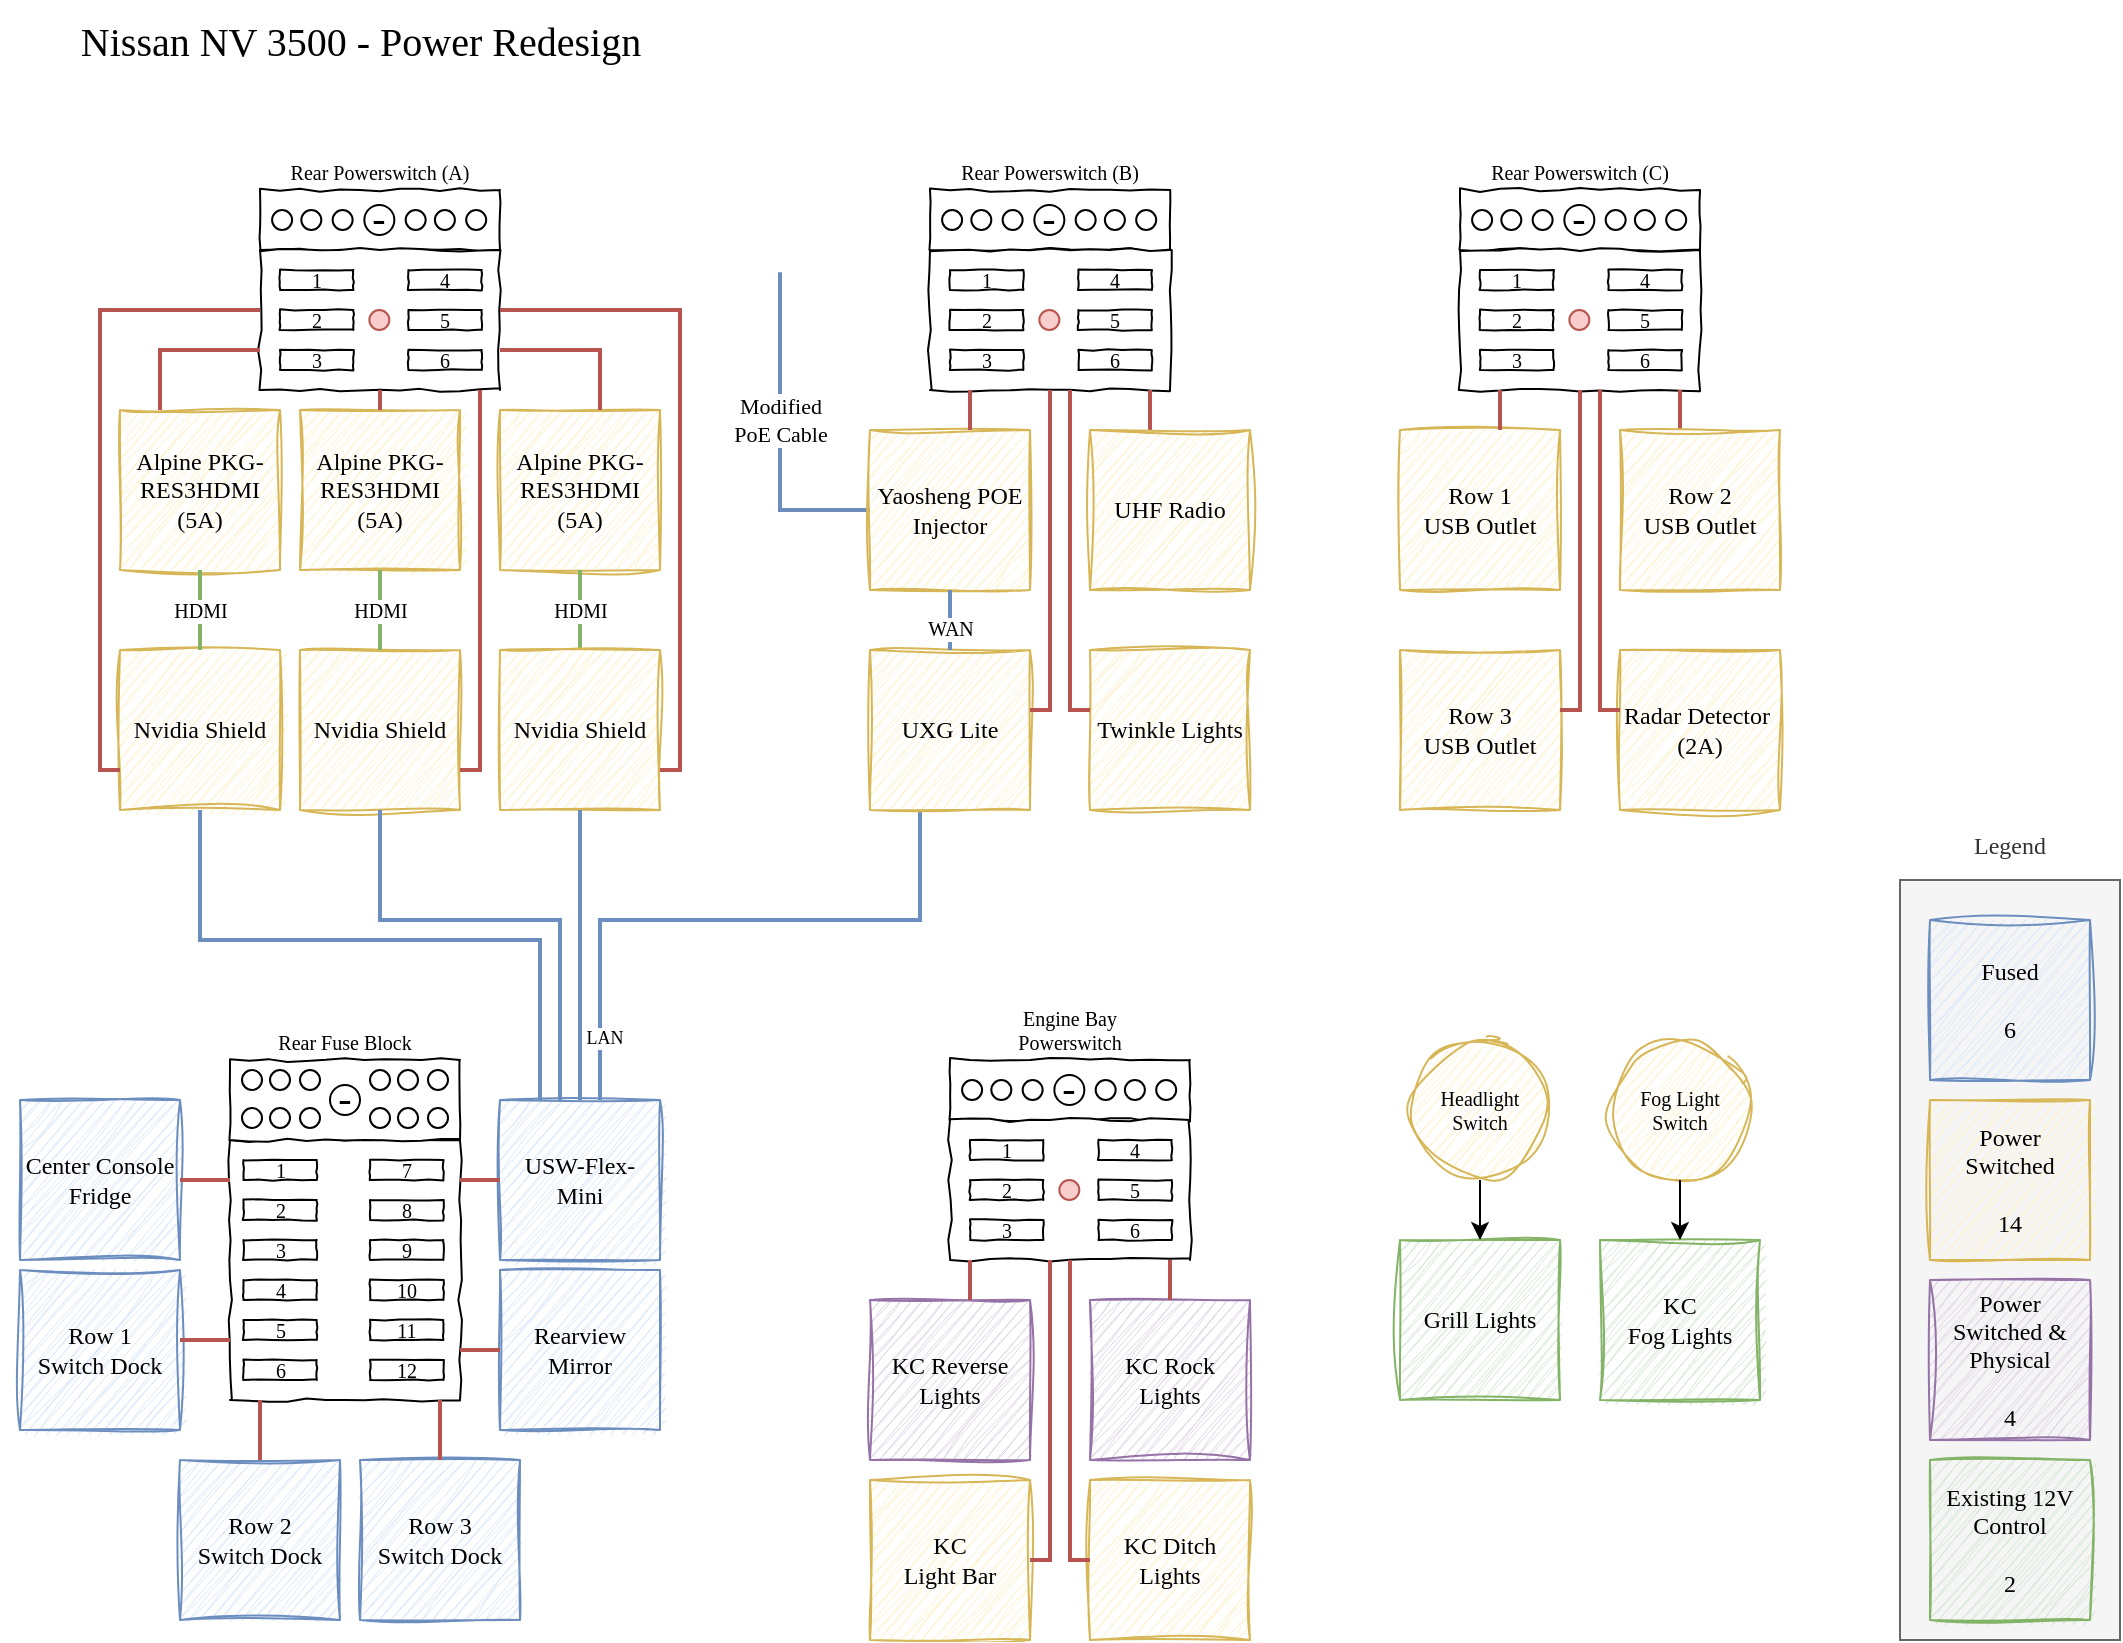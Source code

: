<mxfile version="22.1.18" type="github">
  <diagram name="Devices" id="_XpPioPkWa0zS_CPMh-q">
    <mxGraphModel dx="1408" dy="781" grid="1" gridSize="10" guides="1" tooltips="1" connect="1" arrows="1" fold="1" page="1" pageScale="1" pageWidth="1100" pageHeight="850" math="0" shadow="0">
      <root>
        <mxCell id="0" />
        <mxCell id="1" parent="0" />
        <mxCell id="8CpULcGprLRs8BwtIuAB-317" style="edgeStyle=orthogonalEdgeStyle;rounded=0;hachureGap=4;orthogonalLoop=1;jettySize=auto;html=1;fontFamily=Architects Daughter;fontSource=https%3A%2F%2Ffonts.googleapis.com%2Fcss%3Ffamily%3DArchitects%2BDaughter;fontSize=16;endArrow=none;endFill=0;strokeWidth=2;fillColor=#dae8fc;strokeColor=#6c8ebf;" edge="1" parent="1" source="8CpULcGprLRs8BwtIuAB-7" target="8CpULcGprLRs8BwtIuAB-10">
          <mxGeometry relative="1" as="geometry">
            <Array as="points">
              <mxPoint x="480" y="480" />
              <mxPoint x="320" y="480" />
            </Array>
          </mxGeometry>
        </mxCell>
        <mxCell id="8CpULcGprLRs8BwtIuAB-349" value="&lt;font style=&quot;font-size: 9px;&quot; data-font-src=&quot;https://fonts.googleapis.com/css?family=Montserrat&quot; face=&quot;Montserrat&quot;&gt;LAN&lt;/font&gt;" style="edgeLabel;html=1;align=center;verticalAlign=middle;resizable=0;points=[];fontSize=9;fontFamily=Architects Daughter;" vertex="1" connectable="0" parent="8CpULcGprLRs8BwtIuAB-317">
          <mxGeometry x="0.794" y="2" relative="1" as="geometry">
            <mxPoint as="offset" />
          </mxGeometry>
        </mxCell>
        <mxCell id="8CpULcGprLRs8BwtIuAB-44" value="Modified &lt;br&gt;PoE Cable" style="edgeStyle=orthogonalEdgeStyle;rounded=0;orthogonalLoop=1;jettySize=auto;html=1;endArrow=none;endFill=0;fontFamily=Montserrat;fontSource=https%3A%2F%2Ffonts.googleapis.com%2Fcss%3Ffamily%3DMontserrat;fillColor=#dae8fc;strokeColor=#6c8ebf;strokeWidth=2;" edge="1" parent="1" source="8CpULcGprLRs8BwtIuAB-9" target="8CpULcGprLRs8BwtIuAB-36">
          <mxGeometry x="0.098" relative="1" as="geometry">
            <Array as="points">
              <mxPoint x="410" y="275" />
            </Array>
            <mxPoint as="offset" />
          </mxGeometry>
        </mxCell>
        <mxCell id="8CpULcGprLRs8BwtIuAB-36" value="" style="shape=image;imageAspect=0;aspect=fixed;verticalLabelPosition=bottom;verticalAlign=top;image=https://iec-telecom.com/wp-content/uploads/2023/01/Starlink_Mobile_1000x600.png;clipPath=inset(22.22% 10.67% 22.22% 12%);" vertex="1" parent="1">
          <mxGeometry x="320" y="90.0" width="153.33" height="66.091" as="geometry" />
        </mxCell>
        <mxCell id="8CpULcGprLRs8BwtIuAB-277" value="" style="group" vertex="1" connectable="0" parent="1">
          <mxGeometry x="30" y="550" width="320" height="280" as="geometry" />
        </mxCell>
        <mxCell id="8CpULcGprLRs8BwtIuAB-10" value="USW-Flex-Mini" style="whiteSpace=wrap;html=1;aspect=fixed;sketch=1;curveFitting=1;jiggle=2;fontFamily=Montserrat;fontSource=https%3A%2F%2Ffonts.googleapis.com%2Fcss%3Ffamily%3DMontserrat;fillColor=#dae8fc;strokeColor=#6c8ebf;" vertex="1" parent="8CpULcGprLRs8BwtIuAB-277">
          <mxGeometry x="240" y="20" width="80" height="80" as="geometry" />
        </mxCell>
        <mxCell id="8CpULcGprLRs8BwtIuAB-16" value="Center Console Fridge" style="whiteSpace=wrap;html=1;aspect=fixed;sketch=1;curveFitting=1;jiggle=2;fontFamily=Montserrat;fontSource=https%3A%2F%2Ffonts.googleapis.com%2Fcss%3Ffamily%3DMontserrat;fillColor=#dae8fc;strokeColor=#6c8ebf;" vertex="1" parent="8CpULcGprLRs8BwtIuAB-277">
          <mxGeometry y="20" width="80" height="80" as="geometry" />
        </mxCell>
        <mxCell id="8CpULcGprLRs8BwtIuAB-26" value="Row 1&lt;br&gt;Switch Dock" style="whiteSpace=wrap;html=1;aspect=fixed;sketch=1;curveFitting=1;jiggle=2;fontFamily=Montserrat;fontSource=https%3A%2F%2Ffonts.googleapis.com%2Fcss%3Ffamily%3DMontserrat;fillColor=#dae8fc;strokeColor=#6c8ebf;" vertex="1" parent="8CpULcGprLRs8BwtIuAB-277">
          <mxGeometry y="105" width="80" height="80" as="geometry" />
        </mxCell>
        <mxCell id="8CpULcGprLRs8BwtIuAB-27" value="Row 2&lt;br&gt;Switch Dock" style="whiteSpace=wrap;html=1;aspect=fixed;sketch=1;curveFitting=1;jiggle=2;fontFamily=Montserrat;fontSource=https%3A%2F%2Ffonts.googleapis.com%2Fcss%3Ffamily%3DMontserrat;fillColor=#dae8fc;strokeColor=#6c8ebf;" vertex="1" parent="8CpULcGprLRs8BwtIuAB-277">
          <mxGeometry x="80" y="200" width="80" height="80" as="geometry" />
        </mxCell>
        <mxCell id="8CpULcGprLRs8BwtIuAB-28" value="Row 3&lt;br&gt;Switch Dock" style="whiteSpace=wrap;html=1;aspect=fixed;sketch=1;curveFitting=1;jiggle=2;fontFamily=Montserrat;fontSource=https%3A%2F%2Ffonts.googleapis.com%2Fcss%3Ffamily%3DMontserrat;fillColor=#dae8fc;strokeColor=#6c8ebf;" vertex="1" parent="8CpULcGprLRs8BwtIuAB-277">
          <mxGeometry x="170" y="200" width="80" height="80" as="geometry" />
        </mxCell>
        <mxCell id="8CpULcGprLRs8BwtIuAB-34" value="Rearview Mirror" style="whiteSpace=wrap;html=1;aspect=fixed;sketch=1;curveFitting=1;jiggle=2;fontFamily=Montserrat;fontSource=https%3A%2F%2Ffonts.googleapis.com%2Fcss%3Ffamily%3DMontserrat;fillColor=#dae8fc;strokeColor=#6c8ebf;" vertex="1" parent="8CpULcGprLRs8BwtIuAB-277">
          <mxGeometry x="240" y="105" width="80" height="80" as="geometry" />
        </mxCell>
        <mxCell id="8CpULcGprLRs8BwtIuAB-127" value="" style="group" vertex="1" connectable="0" parent="8CpULcGprLRs8BwtIuAB-277">
          <mxGeometry x="105" width="115" height="170" as="geometry" />
        </mxCell>
        <mxCell id="8CpULcGprLRs8BwtIuAB-87" value="" style="rounded=0;whiteSpace=wrap;html=1;sketch=1;curveFitting=1;jiggle=2;fontFamily=Montserrat;fontSource=https%3A%2F%2Ffonts.googleapis.com%2Fcss%3Ffamily%3DMontserrat;fontSize=10;sketchStyle=comic;" vertex="1" parent="8CpULcGprLRs8BwtIuAB-127">
          <mxGeometry y="40" width="115" height="130" as="geometry" />
        </mxCell>
        <mxCell id="8CpULcGprLRs8BwtIuAB-88" value="1" style="rounded=0;whiteSpace=wrap;html=1;sketch=1;curveFitting=1;jiggle=2;fontFamily=Montserrat;fontSource=https%3A%2F%2Ffonts.googleapis.com%2Fcss%3Ffamily%3DMontserrat;fontSize=10;sketchStyle=comic;" vertex="1" parent="8CpULcGprLRs8BwtIuAB-127">
          <mxGeometry x="6.7" y="50" width="36.7" height="10" as="geometry" />
        </mxCell>
        <mxCell id="8CpULcGprLRs8BwtIuAB-89" value="2" style="rounded=0;whiteSpace=wrap;html=1;sketch=1;curveFitting=1;jiggle=2;fontFamily=Montserrat;fontSource=https%3A%2F%2Ffonts.googleapis.com%2Fcss%3Ffamily%3DMontserrat;fontSize=10;sketchStyle=comic;" vertex="1" parent="8CpULcGprLRs8BwtIuAB-127">
          <mxGeometry x="6.7" y="70" width="36.7" height="10" as="geometry" />
        </mxCell>
        <mxCell id="8CpULcGprLRs8BwtIuAB-90" value="3" style="rounded=0;whiteSpace=wrap;html=1;sketch=1;curveFitting=1;jiggle=2;fontFamily=Montserrat;fontSource=https%3A%2F%2Ffonts.googleapis.com%2Fcss%3Ffamily%3DMontserrat;fontSize=10;sketchStyle=comic;" vertex="1" parent="8CpULcGprLRs8BwtIuAB-127">
          <mxGeometry x="6.7" y="90" width="36.7" height="10" as="geometry" />
        </mxCell>
        <mxCell id="8CpULcGprLRs8BwtIuAB-91" value="7" style="rounded=0;whiteSpace=wrap;html=1;sketch=1;curveFitting=1;jiggle=2;fontFamily=Montserrat;fontSource=https%3A%2F%2Ffonts.googleapis.com%2Fcss%3Ffamily%3DMontserrat;fontSize=10;sketchStyle=comic;" vertex="1" parent="8CpULcGprLRs8BwtIuAB-127">
          <mxGeometry x="70" y="50" width="36.7" height="10" as="geometry" />
        </mxCell>
        <mxCell id="8CpULcGprLRs8BwtIuAB-92" value="8" style="rounded=0;whiteSpace=wrap;html=1;sketch=1;curveFitting=1;jiggle=2;fontFamily=Montserrat;fontSource=https%3A%2F%2Ffonts.googleapis.com%2Fcss%3Ffamily%3DMontserrat;fontSize=10;sketchStyle=comic;" vertex="1" parent="8CpULcGprLRs8BwtIuAB-127">
          <mxGeometry x="70" y="70" width="36.7" height="10" as="geometry" />
        </mxCell>
        <mxCell id="8CpULcGprLRs8BwtIuAB-93" value="9" style="rounded=0;whiteSpace=wrap;html=1;sketch=1;curveFitting=1;jiggle=2;fontFamily=Montserrat;fontSource=https%3A%2F%2Ffonts.googleapis.com%2Fcss%3Ffamily%3DMontserrat;fontSize=10;sketchStyle=comic;" vertex="1" parent="8CpULcGprLRs8BwtIuAB-127">
          <mxGeometry x="70" y="90" width="36.7" height="10" as="geometry" />
        </mxCell>
        <mxCell id="8CpULcGprLRs8BwtIuAB-95" value="4" style="rounded=0;whiteSpace=wrap;html=1;sketch=1;curveFitting=1;jiggle=2;fontFamily=Montserrat;fontSource=https%3A%2F%2Ffonts.googleapis.com%2Fcss%3Ffamily%3DMontserrat;fontSize=10;sketchStyle=comic;" vertex="1" parent="8CpULcGprLRs8BwtIuAB-127">
          <mxGeometry x="6.7" y="110" width="36.7" height="10" as="geometry" />
        </mxCell>
        <mxCell id="8CpULcGprLRs8BwtIuAB-96" value="5" style="rounded=0;whiteSpace=wrap;html=1;sketch=1;curveFitting=1;jiggle=2;fontFamily=Montserrat;fontSource=https%3A%2F%2Ffonts.googleapis.com%2Fcss%3Ffamily%3DMontserrat;fontSize=10;sketchStyle=comic;" vertex="1" parent="8CpULcGprLRs8BwtIuAB-127">
          <mxGeometry x="6.7" y="130" width="36.7" height="10" as="geometry" />
        </mxCell>
        <mxCell id="8CpULcGprLRs8BwtIuAB-97" value="6" style="rounded=0;whiteSpace=wrap;html=1;sketch=1;curveFitting=1;jiggle=2;fontFamily=Montserrat;fontSource=https%3A%2F%2Ffonts.googleapis.com%2Fcss%3Ffamily%3DMontserrat;fontSize=10;sketchStyle=comic;" vertex="1" parent="8CpULcGprLRs8BwtIuAB-127">
          <mxGeometry x="6.7" y="150" width="36.7" height="10" as="geometry" />
        </mxCell>
        <mxCell id="8CpULcGprLRs8BwtIuAB-98" value="10" style="rounded=0;whiteSpace=wrap;html=1;sketch=1;curveFitting=1;jiggle=2;fontFamily=Montserrat;fontSource=https%3A%2F%2Ffonts.googleapis.com%2Fcss%3Ffamily%3DMontserrat;fontSize=10;sketchStyle=comic;" vertex="1" parent="8CpULcGprLRs8BwtIuAB-127">
          <mxGeometry x="70" y="110" width="36.7" height="10" as="geometry" />
        </mxCell>
        <mxCell id="8CpULcGprLRs8BwtIuAB-99" value="11" style="rounded=0;whiteSpace=wrap;html=1;sketch=1;curveFitting=1;jiggle=2;fontFamily=Montserrat;fontSource=https%3A%2F%2Ffonts.googleapis.com%2Fcss%3Ffamily%3DMontserrat;fontSize=10;sketchStyle=comic;" vertex="1" parent="8CpULcGprLRs8BwtIuAB-127">
          <mxGeometry x="70" y="130" width="36.7" height="10" as="geometry" />
        </mxCell>
        <mxCell id="8CpULcGprLRs8BwtIuAB-100" value="12" style="rounded=0;whiteSpace=wrap;html=1;sketch=1;curveFitting=1;jiggle=2;fontFamily=Montserrat;fontSource=https%3A%2F%2Ffonts.googleapis.com%2Fcss%3Ffamily%3DMontserrat;fontSize=10;sketchStyle=comic;" vertex="1" parent="8CpULcGprLRs8BwtIuAB-127">
          <mxGeometry x="70" y="150" width="36.7" height="10" as="geometry" />
        </mxCell>
        <mxCell id="8CpULcGprLRs8BwtIuAB-103" value="Rear Fuse Block" style="rounded=0;whiteSpace=wrap;html=1;sketch=1;curveFitting=1;jiggle=2;fontFamily=Montserrat;fontSource=https%3A%2F%2Ffonts.googleapis.com%2Fcss%3Ffamily%3DMontserrat;fontSize=10;sketchStyle=comic;labelPosition=center;verticalLabelPosition=top;align=center;verticalAlign=bottom;" vertex="1" parent="8CpULcGprLRs8BwtIuAB-127">
          <mxGeometry width="115" height="40" as="geometry" />
        </mxCell>
        <mxCell id="8CpULcGprLRs8BwtIuAB-104" value="" style="ellipse;whiteSpace=wrap;html=1;aspect=fixed;sketch=1;hachureGap=4;jiggle=2;curveFitting=1;fontFamily=Architects Daughter;fontSource=https%3A%2F%2Ffonts.googleapis.com%2Fcss%3Ffamily%3DArchitects%2BDaughter;fontSize=20;sketchStyle=comic;" vertex="1" parent="8CpULcGprLRs8BwtIuAB-127">
          <mxGeometry x="6" y="5" width="10" height="10" as="geometry" />
        </mxCell>
        <mxCell id="8CpULcGprLRs8BwtIuAB-105" value="" style="ellipse;whiteSpace=wrap;html=1;aspect=fixed;sketch=1;hachureGap=4;jiggle=2;curveFitting=1;fontFamily=Architects Daughter;fontSource=https%3A%2F%2Ffonts.googleapis.com%2Fcss%3Ffamily%3DArchitects%2BDaughter;fontSize=20;sketchStyle=comic;" vertex="1" parent="8CpULcGprLRs8BwtIuAB-127">
          <mxGeometry x="20" y="5" width="10" height="10" as="geometry" />
        </mxCell>
        <mxCell id="8CpULcGprLRs8BwtIuAB-106" value="" style="ellipse;whiteSpace=wrap;html=1;aspect=fixed;sketch=1;hachureGap=4;jiggle=2;curveFitting=1;fontFamily=Architects Daughter;fontSource=https%3A%2F%2Ffonts.googleapis.com%2Fcss%3Ffamily%3DArchitects%2BDaughter;fontSize=20;sketchStyle=comic;" vertex="1" parent="8CpULcGprLRs8BwtIuAB-127">
          <mxGeometry x="35" y="5" width="10" height="10" as="geometry" />
        </mxCell>
        <mxCell id="8CpULcGprLRs8BwtIuAB-112" value="" style="ellipse;whiteSpace=wrap;html=1;aspect=fixed;sketch=1;hachureGap=4;jiggle=2;curveFitting=1;fontFamily=Architects Daughter;fontSource=https%3A%2F%2Ffonts.googleapis.com%2Fcss%3Ffamily%3DArchitects%2BDaughter;fontSize=20;sketchStyle=comic;" vertex="1" parent="8CpULcGprLRs8BwtIuAB-127">
          <mxGeometry x="6" y="24" width="10" height="10" as="geometry" />
        </mxCell>
        <mxCell id="8CpULcGprLRs8BwtIuAB-113" value="" style="ellipse;whiteSpace=wrap;html=1;aspect=fixed;sketch=1;hachureGap=4;jiggle=2;curveFitting=1;fontFamily=Architects Daughter;fontSource=https%3A%2F%2Ffonts.googleapis.com%2Fcss%3Ffamily%3DArchitects%2BDaughter;fontSize=20;sketchStyle=comic;" vertex="1" parent="8CpULcGprLRs8BwtIuAB-127">
          <mxGeometry x="20" y="24" width="10" height="10" as="geometry" />
        </mxCell>
        <mxCell id="8CpULcGprLRs8BwtIuAB-114" value="" style="ellipse;whiteSpace=wrap;html=1;aspect=fixed;sketch=1;hachureGap=4;jiggle=2;curveFitting=1;fontFamily=Architects Daughter;fontSource=https%3A%2F%2Ffonts.googleapis.com%2Fcss%3Ffamily%3DArchitects%2BDaughter;fontSize=20;sketchStyle=comic;" vertex="1" parent="8CpULcGprLRs8BwtIuAB-127">
          <mxGeometry x="35" y="24" width="10" height="10" as="geometry" />
        </mxCell>
        <mxCell id="8CpULcGprLRs8BwtIuAB-118" value="-" style="ellipse;whiteSpace=wrap;html=1;aspect=fixed;sketch=1;hachureGap=4;jiggle=2;curveFitting=1;fontFamily=Montserrat;fontSource=https%3A%2F%2Ffonts.googleapis.com%2Fcss%3Ffamily%3DMontserrat;fontSize=20;sketchStyle=comic;direction=south;spacing=0;spacingBottom=4;" vertex="1" parent="8CpULcGprLRs8BwtIuAB-127">
          <mxGeometry x="50" y="12.5" width="15" height="15" as="geometry" />
        </mxCell>
        <mxCell id="8CpULcGprLRs8BwtIuAB-120" value="" style="ellipse;whiteSpace=wrap;html=1;aspect=fixed;sketch=1;hachureGap=4;jiggle=2;curveFitting=1;fontFamily=Architects Daughter;fontSource=https%3A%2F%2Ffonts.googleapis.com%2Fcss%3Ffamily%3DArchitects%2BDaughter;fontSize=20;sketchStyle=comic;" vertex="1" parent="8CpULcGprLRs8BwtIuAB-127">
          <mxGeometry x="70" y="5" width="10" height="10" as="geometry" />
        </mxCell>
        <mxCell id="8CpULcGprLRs8BwtIuAB-121" value="" style="ellipse;whiteSpace=wrap;html=1;aspect=fixed;sketch=1;hachureGap=4;jiggle=2;curveFitting=1;fontFamily=Architects Daughter;fontSource=https%3A%2F%2Ffonts.googleapis.com%2Fcss%3Ffamily%3DArchitects%2BDaughter;fontSize=20;sketchStyle=comic;" vertex="1" parent="8CpULcGprLRs8BwtIuAB-127">
          <mxGeometry x="84" y="5" width="10" height="10" as="geometry" />
        </mxCell>
        <mxCell id="8CpULcGprLRs8BwtIuAB-122" value="" style="ellipse;whiteSpace=wrap;html=1;aspect=fixed;sketch=1;hachureGap=4;jiggle=2;curveFitting=1;fontFamily=Architects Daughter;fontSource=https%3A%2F%2Ffonts.googleapis.com%2Fcss%3Ffamily%3DArchitects%2BDaughter;fontSize=20;sketchStyle=comic;" vertex="1" parent="8CpULcGprLRs8BwtIuAB-127">
          <mxGeometry x="99" y="5" width="10" height="10" as="geometry" />
        </mxCell>
        <mxCell id="8CpULcGprLRs8BwtIuAB-123" value="" style="ellipse;whiteSpace=wrap;html=1;aspect=fixed;sketch=1;hachureGap=4;jiggle=2;curveFitting=1;fontFamily=Architects Daughter;fontSource=https%3A%2F%2Ffonts.googleapis.com%2Fcss%3Ffamily%3DArchitects%2BDaughter;fontSize=20;sketchStyle=comic;" vertex="1" parent="8CpULcGprLRs8BwtIuAB-127">
          <mxGeometry x="70" y="24" width="10" height="10" as="geometry" />
        </mxCell>
        <mxCell id="8CpULcGprLRs8BwtIuAB-124" value="" style="ellipse;whiteSpace=wrap;html=1;aspect=fixed;sketch=1;hachureGap=4;jiggle=2;curveFitting=1;fontFamily=Architects Daughter;fontSource=https%3A%2F%2Ffonts.googleapis.com%2Fcss%3Ffamily%3DArchitects%2BDaughter;fontSize=20;sketchStyle=comic;" vertex="1" parent="8CpULcGprLRs8BwtIuAB-127">
          <mxGeometry x="84" y="24" width="10" height="10" as="geometry" />
        </mxCell>
        <mxCell id="8CpULcGprLRs8BwtIuAB-125" value="" style="ellipse;whiteSpace=wrap;html=1;aspect=fixed;sketch=1;hachureGap=4;jiggle=2;curveFitting=1;fontFamily=Architects Daughter;fontSource=https%3A%2F%2Ffonts.googleapis.com%2Fcss%3Ffamily%3DArchitects%2BDaughter;fontSize=20;sketchStyle=comic;" vertex="1" parent="8CpULcGprLRs8BwtIuAB-127">
          <mxGeometry x="99" y="24" width="10" height="10" as="geometry" />
        </mxCell>
        <mxCell id="8CpULcGprLRs8BwtIuAB-276" style="edgeStyle=orthogonalEdgeStyle;rounded=0;hachureGap=4;orthogonalLoop=1;jettySize=auto;html=1;fontFamily=Architects Daughter;fontSource=https%3A%2F%2Ffonts.googleapis.com%2Fcss%3Ffamily%3DArchitects%2BDaughter;fontSize=16;fillColor=#f8cecc;strokeColor=#b85450;strokeWidth=2;endArrow=none;endFill=0;" edge="1" parent="8CpULcGprLRs8BwtIuAB-277" source="8CpULcGprLRs8BwtIuAB-10" target="8CpULcGprLRs8BwtIuAB-87">
          <mxGeometry relative="1" as="geometry">
            <mxPoint x="230" y="100" as="targetPoint" />
            <Array as="points">
              <mxPoint x="230" y="60" />
              <mxPoint x="230" y="60" />
            </Array>
          </mxGeometry>
        </mxCell>
        <mxCell id="8CpULcGprLRs8BwtIuAB-216" style="edgeStyle=orthogonalEdgeStyle;rounded=0;hachureGap=4;orthogonalLoop=1;jettySize=auto;html=1;fontFamily=Architects Daughter;fontSource=https%3A%2F%2Ffonts.googleapis.com%2Fcss%3Ffamily%3DArchitects%2BDaughter;fontSize=16;strokeWidth=2;endArrow=none;endFill=0;fillColor=#f8cecc;strokeColor=#b85450;" edge="1" parent="8CpULcGprLRs8BwtIuAB-277" source="8CpULcGprLRs8BwtIuAB-16" target="8CpULcGprLRs8BwtIuAB-87">
          <mxGeometry relative="1" as="geometry">
            <Array as="points">
              <mxPoint x="140" y="50" />
              <mxPoint x="140" y="80" />
            </Array>
          </mxGeometry>
        </mxCell>
        <mxCell id="8CpULcGprLRs8BwtIuAB-255" style="edgeStyle=orthogonalEdgeStyle;rounded=0;hachureGap=4;orthogonalLoop=1;jettySize=auto;html=1;fontFamily=Architects Daughter;fontSource=https%3A%2F%2Ffonts.googleapis.com%2Fcss%3Ffamily%3DArchitects%2BDaughter;fontSize=16;endArrow=none;endFill=0;strokeWidth=2;fillColor=#f8cecc;strokeColor=#b85450;" edge="1" parent="8CpULcGprLRs8BwtIuAB-277" source="8CpULcGprLRs8BwtIuAB-26" target="8CpULcGprLRs8BwtIuAB-87">
          <mxGeometry relative="1" as="geometry">
            <Array as="points">
              <mxPoint x="90" y="140" />
              <mxPoint x="90" y="140" />
            </Array>
          </mxGeometry>
        </mxCell>
        <mxCell id="8CpULcGprLRs8BwtIuAB-258" style="edgeStyle=orthogonalEdgeStyle;rounded=0;hachureGap=4;orthogonalLoop=1;jettySize=auto;html=1;fontFamily=Architects Daughter;fontSource=https%3A%2F%2Ffonts.googleapis.com%2Fcss%3Ffamily%3DArchitects%2BDaughter;fontSize=16;endArrow=none;endFill=0;strokeWidth=2;fillColor=#f8cecc;strokeColor=#b85450;" edge="1" parent="8CpULcGprLRs8BwtIuAB-277" source="8CpULcGprLRs8BwtIuAB-27" target="8CpULcGprLRs8BwtIuAB-87">
          <mxGeometry relative="1" as="geometry">
            <Array as="points">
              <mxPoint x="120" y="190" />
              <mxPoint x="120" y="190" />
            </Array>
          </mxGeometry>
        </mxCell>
        <mxCell id="8CpULcGprLRs8BwtIuAB-259" style="edgeStyle=orthogonalEdgeStyle;rounded=0;hachureGap=4;orthogonalLoop=1;jettySize=auto;html=1;fontFamily=Architects Daughter;fontSource=https%3A%2F%2Ffonts.googleapis.com%2Fcss%3Ffamily%3DArchitects%2BDaughter;fontSize=16;endArrow=none;endFill=0;strokeWidth=2;fillColor=#f8cecc;strokeColor=#b85450;" edge="1" parent="8CpULcGprLRs8BwtIuAB-277" source="8CpULcGprLRs8BwtIuAB-28" target="8CpULcGprLRs8BwtIuAB-87">
          <mxGeometry relative="1" as="geometry">
            <Array as="points">
              <mxPoint x="210" y="190" />
              <mxPoint x="210" y="190" />
            </Array>
          </mxGeometry>
        </mxCell>
        <mxCell id="8CpULcGprLRs8BwtIuAB-275" style="edgeStyle=orthogonalEdgeStyle;rounded=0;hachureGap=4;orthogonalLoop=1;jettySize=auto;html=1;fontFamily=Architects Daughter;fontSource=https%3A%2F%2Ffonts.googleapis.com%2Fcss%3Ffamily%3DArchitects%2BDaughter;fontSize=16;fillColor=#f8cecc;strokeColor=#b85450;strokeWidth=2;endArrow=none;endFill=0;" edge="1" parent="8CpULcGprLRs8BwtIuAB-277" source="8CpULcGprLRs8BwtIuAB-34" target="8CpULcGprLRs8BwtIuAB-87">
          <mxGeometry relative="1" as="geometry">
            <Array as="points">
              <mxPoint x="230" y="145" />
              <mxPoint x="230" y="145" />
            </Array>
          </mxGeometry>
        </mxCell>
        <mxCell id="8CpULcGprLRs8BwtIuAB-278" value="" style="group" vertex="1" connectable="0" parent="1">
          <mxGeometry x="455" y="550" width="190" height="290" as="geometry" />
        </mxCell>
        <mxCell id="8CpULcGprLRs8BwtIuAB-19" value="KC Ditch Lights" style="whiteSpace=wrap;html=1;aspect=fixed;sketch=1;curveFitting=1;jiggle=2;fontFamily=Montserrat;fontSource=https%3A%2F%2Ffonts.googleapis.com%2Fcss%3Ffamily%3DMontserrat;fillColor=#fff2cc;strokeColor=#d6b656;" vertex="1" parent="8CpULcGprLRs8BwtIuAB-278">
          <mxGeometry x="110" y="210" width="80" height="80" as="geometry" />
        </mxCell>
        <mxCell id="8CpULcGprLRs8BwtIuAB-20" value="KC &lt;br&gt;Light Bar" style="whiteSpace=wrap;html=1;aspect=fixed;sketch=1;curveFitting=1;jiggle=2;fontFamily=Montserrat;fontSource=https%3A%2F%2Ffonts.googleapis.com%2Fcss%3Ffamily%3DMontserrat;fillColor=#fff2cc;strokeColor=#d6b656;" vertex="1" parent="8CpULcGprLRs8BwtIuAB-278">
          <mxGeometry y="210" width="80" height="80" as="geometry" />
        </mxCell>
        <mxCell id="8CpULcGprLRs8BwtIuAB-21" value="KC Reverse Lights" style="whiteSpace=wrap;html=1;aspect=fixed;sketch=1;curveFitting=1;jiggle=2;fontFamily=Montserrat;fontSource=https%3A%2F%2Ffonts.googleapis.com%2Fcss%3Ffamily%3DMontserrat;fillColor=#e1d5e7;strokeColor=#9673a6;" vertex="1" parent="8CpULcGprLRs8BwtIuAB-278">
          <mxGeometry y="120" width="80" height="80" as="geometry" />
        </mxCell>
        <mxCell id="8CpULcGprLRs8BwtIuAB-30" value="KC Rock&lt;br&gt;Lights" style="whiteSpace=wrap;html=1;aspect=fixed;sketch=1;curveFitting=1;jiggle=2;fontFamily=Montserrat;fontSource=https%3A%2F%2Ffonts.googleapis.com%2Fcss%3Ffamily%3DMontserrat;fillColor=#e1d5e7;strokeColor=#9673a6;" vertex="1" parent="8CpULcGprLRs8BwtIuAB-278">
          <mxGeometry x="110" y="120" width="80" height="80" as="geometry" />
        </mxCell>
        <mxCell id="8CpULcGprLRs8BwtIuAB-150" value="" style="group" vertex="1" connectable="0" parent="8CpULcGprLRs8BwtIuAB-278">
          <mxGeometry x="40" width="120" height="100" as="geometry" />
        </mxCell>
        <mxCell id="8CpULcGprLRs8BwtIuAB-141" value="Engine Bay&lt;br&gt;Powerswitch" style="rounded=0;whiteSpace=wrap;html=1;sketch=1;curveFitting=1;jiggle=2;fontFamily=Montserrat;fontSource=https%3A%2F%2Ffonts.googleapis.com%2Fcss%3Ffamily%3DMontserrat;fontSize=10;sketchStyle=comic;container=0;labelPosition=center;verticalLabelPosition=top;align=center;verticalAlign=bottom;" vertex="1" parent="8CpULcGprLRs8BwtIuAB-150">
          <mxGeometry width="120" height="30" as="geometry" />
        </mxCell>
        <mxCell id="8CpULcGprLRs8BwtIuAB-142" value="" style="ellipse;whiteSpace=wrap;html=1;aspect=fixed;sketch=1;hachureGap=4;jiggle=2;curveFitting=1;fontFamily=Architects Daughter;fontSource=https%3A%2F%2Ffonts.googleapis.com%2Fcss%3Ffamily%3DArchitects%2BDaughter;fontSize=20;sketchStyle=comic;container=0;" vertex="1" parent="8CpULcGprLRs8BwtIuAB-150">
          <mxGeometry x="6.052" y="10" width="10" height="10" as="geometry" />
        </mxCell>
        <mxCell id="8CpULcGprLRs8BwtIuAB-143" value="" style="ellipse;whiteSpace=wrap;html=1;aspect=fixed;sketch=1;hachureGap=4;jiggle=2;curveFitting=1;fontFamily=Architects Daughter;fontSource=https%3A%2F%2Ffonts.googleapis.com%2Fcss%3Ffamily%3DArchitects%2BDaughter;fontSize=20;sketchStyle=comic;container=0;" vertex="1" parent="8CpULcGprLRs8BwtIuAB-150">
          <mxGeometry x="20.661" y="10" width="10" height="10" as="geometry" />
        </mxCell>
        <mxCell id="8CpULcGprLRs8BwtIuAB-144" value="" style="ellipse;whiteSpace=wrap;html=1;aspect=fixed;sketch=1;hachureGap=4;jiggle=2;curveFitting=1;fontFamily=Architects Daughter;fontSource=https%3A%2F%2Ffonts.googleapis.com%2Fcss%3Ffamily%3DArchitects%2BDaughter;fontSize=20;sketchStyle=comic;container=0;" vertex="1" parent="8CpULcGprLRs8BwtIuAB-150">
          <mxGeometry x="36.313" y="10" width="10" height="10" as="geometry" />
        </mxCell>
        <mxCell id="8CpULcGprLRs8BwtIuAB-145" value="-" style="ellipse;whiteSpace=wrap;html=1;aspect=fixed;sketch=1;hachureGap=4;jiggle=2;curveFitting=1;fontFamily=Montserrat;fontSource=https%3A%2F%2Ffonts.googleapis.com%2Fcss%3Ffamily%3DMontserrat;fontSize=20;sketchStyle=comic;direction=south;spacing=0;spacingBottom=4;container=0;" vertex="1" parent="8CpULcGprLRs8BwtIuAB-150">
          <mxGeometry x="52.174" y="7.5" width="15" height="15" as="geometry" />
        </mxCell>
        <mxCell id="8CpULcGprLRs8BwtIuAB-146" value="" style="ellipse;whiteSpace=wrap;html=1;aspect=fixed;sketch=1;hachureGap=4;jiggle=2;curveFitting=1;fontFamily=Architects Daughter;fontSource=https%3A%2F%2Ffonts.googleapis.com%2Fcss%3Ffamily%3DArchitects%2BDaughter;fontSize=20;sketchStyle=comic;container=0;" vertex="1" parent="8CpULcGprLRs8BwtIuAB-150">
          <mxGeometry x="72.835" y="10" width="10" height="10" as="geometry" />
        </mxCell>
        <mxCell id="8CpULcGprLRs8BwtIuAB-147" value="" style="ellipse;whiteSpace=wrap;html=1;aspect=fixed;sketch=1;hachureGap=4;jiggle=2;curveFitting=1;fontFamily=Architects Daughter;fontSource=https%3A%2F%2Ffonts.googleapis.com%2Fcss%3Ffamily%3DArchitects%2BDaughter;fontSize=20;sketchStyle=comic;container=0;" vertex="1" parent="8CpULcGprLRs8BwtIuAB-150">
          <mxGeometry x="87.443" y="10" width="10" height="10" as="geometry" />
        </mxCell>
        <mxCell id="8CpULcGprLRs8BwtIuAB-148" value="" style="ellipse;whiteSpace=wrap;html=1;aspect=fixed;sketch=1;hachureGap=4;jiggle=2;curveFitting=1;fontFamily=Architects Daughter;fontSource=https%3A%2F%2Ffonts.googleapis.com%2Fcss%3Ffamily%3DArchitects%2BDaughter;fontSize=20;sketchStyle=comic;container=0;" vertex="1" parent="8CpULcGprLRs8BwtIuAB-150">
          <mxGeometry x="103.096" y="10" width="10" height="10" as="geometry" />
        </mxCell>
        <mxCell id="8CpULcGprLRs8BwtIuAB-66" value="" style="rounded=0;whiteSpace=wrap;html=1;sketch=1;curveFitting=1;jiggle=2;fontFamily=Montserrat;fontSource=https%3A%2F%2Ffonts.googleapis.com%2Fcss%3Ffamily%3DMontserrat;fontSize=10;sketchStyle=comic;" vertex="1" parent="8CpULcGprLRs8BwtIuAB-150">
          <mxGeometry y="30" width="120" height="70" as="geometry" />
        </mxCell>
        <mxCell id="8CpULcGprLRs8BwtIuAB-67" value="1" style="rounded=0;whiteSpace=wrap;html=1;sketch=1;curveFitting=1;jiggle=2;fontFamily=Montserrat;fontSource=https%3A%2F%2Ffonts.googleapis.com%2Fcss%3Ffamily%3DMontserrat;fontSize=10;sketchStyle=comic;" vertex="1" parent="8CpULcGprLRs8BwtIuAB-150">
          <mxGeometry x="10.0" y="40" width="36.7" height="10" as="geometry" />
        </mxCell>
        <mxCell id="8CpULcGprLRs8BwtIuAB-68" value="2" style="rounded=0;whiteSpace=wrap;html=1;sketch=1;curveFitting=1;jiggle=2;fontFamily=Montserrat;fontSource=https%3A%2F%2Ffonts.googleapis.com%2Fcss%3Ffamily%3DMontserrat;fontSize=10;sketchStyle=comic;" vertex="1" parent="8CpULcGprLRs8BwtIuAB-150">
          <mxGeometry x="10.0" y="60" width="36.7" height="10" as="geometry" />
        </mxCell>
        <mxCell id="8CpULcGprLRs8BwtIuAB-69" value="3" style="rounded=0;whiteSpace=wrap;html=1;sketch=1;curveFitting=1;jiggle=2;fontFamily=Montserrat;fontSource=https%3A%2F%2Ffonts.googleapis.com%2Fcss%3Ffamily%3DMontserrat;fontSize=10;sketchStyle=comic;" vertex="1" parent="8CpULcGprLRs8BwtIuAB-150">
          <mxGeometry x="10.0" y="80" width="36.7" height="10" as="geometry" />
        </mxCell>
        <mxCell id="8CpULcGprLRs8BwtIuAB-71" value="4" style="rounded=0;whiteSpace=wrap;html=1;sketch=1;curveFitting=1;jiggle=2;fontFamily=Montserrat;fontSource=https%3A%2F%2Ffonts.googleapis.com%2Fcss%3Ffamily%3DMontserrat;fontSize=10;sketchStyle=comic;" vertex="1" parent="8CpULcGprLRs8BwtIuAB-150">
          <mxGeometry x="74.2" y="40" width="36.7" height="10" as="geometry" />
        </mxCell>
        <mxCell id="8CpULcGprLRs8BwtIuAB-72" value="5" style="rounded=0;whiteSpace=wrap;html=1;sketch=1;curveFitting=1;jiggle=2;fontFamily=Montserrat;fontSource=https%3A%2F%2Ffonts.googleapis.com%2Fcss%3Ffamily%3DMontserrat;fontSize=10;sketchStyle=comic;" vertex="1" parent="8CpULcGprLRs8BwtIuAB-150">
          <mxGeometry x="74.2" y="60" width="36.7" height="10" as="geometry" />
        </mxCell>
        <mxCell id="8CpULcGprLRs8BwtIuAB-73" value="6" style="rounded=0;whiteSpace=wrap;html=1;sketch=1;curveFitting=1;jiggle=2;fontFamily=Montserrat;fontSource=https%3A%2F%2Ffonts.googleapis.com%2Fcss%3Ffamily%3DMontserrat;fontSize=10;sketchStyle=comic;" vertex="1" parent="8CpULcGprLRs8BwtIuAB-150">
          <mxGeometry x="74.2" y="80" width="36.7" height="10" as="geometry" />
        </mxCell>
        <mxCell id="8CpULcGprLRs8BwtIuAB-75" value="" style="ellipse;whiteSpace=wrap;html=1;aspect=fixed;fillColor=#f8cecc;strokeColor=#b85450;sketch=1;curveFitting=1;jiggle=2;sketchStyle=comic;" vertex="1" parent="8CpULcGprLRs8BwtIuAB-150">
          <mxGeometry x="54.67" y="60" width="10" height="10" as="geometry" />
        </mxCell>
        <mxCell id="8CpULcGprLRs8BwtIuAB-266" style="edgeStyle=orthogonalEdgeStyle;rounded=0;hachureGap=4;orthogonalLoop=1;jettySize=auto;html=1;fontFamily=Architects Daughter;fontSource=https%3A%2F%2Ffonts.googleapis.com%2Fcss%3Ffamily%3DArchitects%2BDaughter;fontSize=16;endArrow=none;endFill=0;strokeWidth=2;fillColor=#f8cecc;strokeColor=#b85450;" edge="1" parent="8CpULcGprLRs8BwtIuAB-278" source="8CpULcGprLRs8BwtIuAB-19" target="8CpULcGprLRs8BwtIuAB-66">
          <mxGeometry relative="1" as="geometry">
            <Array as="points">
              <mxPoint x="100" y="250" />
            </Array>
          </mxGeometry>
        </mxCell>
        <mxCell id="8CpULcGprLRs8BwtIuAB-267" style="edgeStyle=orthogonalEdgeStyle;rounded=0;hachureGap=4;orthogonalLoop=1;jettySize=auto;html=1;fontFamily=Architects Daughter;fontSource=https%3A%2F%2Ffonts.googleapis.com%2Fcss%3Ffamily%3DArchitects%2BDaughter;fontSize=16;endArrow=none;endFill=0;strokeWidth=2;fillColor=#f8cecc;strokeColor=#b85450;" edge="1" parent="8CpULcGprLRs8BwtIuAB-278" source="8CpULcGprLRs8BwtIuAB-20" target="8CpULcGprLRs8BwtIuAB-66">
          <mxGeometry relative="1" as="geometry">
            <mxPoint x="170" y="360" as="sourcePoint" />
            <mxPoint x="250" y="130" as="targetPoint" />
            <Array as="points">
              <mxPoint x="90" y="250" />
            </Array>
          </mxGeometry>
        </mxCell>
        <mxCell id="8CpULcGprLRs8BwtIuAB-272" style="edgeStyle=orthogonalEdgeStyle;rounded=0;hachureGap=4;orthogonalLoop=1;jettySize=auto;html=1;fontFamily=Architects Daughter;fontSource=https%3A%2F%2Ffonts.googleapis.com%2Fcss%3Ffamily%3DArchitects%2BDaughter;fontSize=16;endArrow=none;endFill=0;strokeWidth=2;fillColor=#f8cecc;strokeColor=#b85450;" edge="1" parent="8CpULcGprLRs8BwtIuAB-278" source="8CpULcGprLRs8BwtIuAB-30" target="8CpULcGprLRs8BwtIuAB-66">
          <mxGeometry relative="1" as="geometry">
            <Array as="points">
              <mxPoint x="150" y="110" />
              <mxPoint x="150" y="110" />
            </Array>
          </mxGeometry>
        </mxCell>
        <mxCell id="8CpULcGprLRs8BwtIuAB-269" style="edgeStyle=orthogonalEdgeStyle;rounded=0;hachureGap=4;orthogonalLoop=1;jettySize=auto;html=1;fontFamily=Architects Daughter;fontSource=https%3A%2F%2Ffonts.googleapis.com%2Fcss%3Ffamily%3DArchitects%2BDaughter;fontSize=16;endArrow=none;endFill=0;strokeWidth=2;fillColor=#f8cecc;strokeColor=#b85450;" edge="1" parent="8CpULcGprLRs8BwtIuAB-278" source="8CpULcGprLRs8BwtIuAB-21" target="8CpULcGprLRs8BwtIuAB-66">
          <mxGeometry relative="1" as="geometry">
            <mxPoint x="-20" y="140" as="sourcePoint" />
            <mxPoint x="60" y="100" as="targetPoint" />
            <Array as="points">
              <mxPoint x="50" y="110" />
              <mxPoint x="50" y="110" />
            </Array>
          </mxGeometry>
        </mxCell>
        <mxCell id="8CpULcGprLRs8BwtIuAB-294" value="" style="group" vertex="1" connectable="0" parent="1">
          <mxGeometry x="70" y="115" width="290" height="310" as="geometry" />
        </mxCell>
        <mxCell id="8CpULcGprLRs8BwtIuAB-1" value="Alpine PKG-RES3HDMI&lt;br style=&quot;border-color: var(--border-color);&quot;&gt;(5A)" style="whiteSpace=wrap;html=1;aspect=fixed;sketch=1;curveFitting=1;jiggle=2;fontFamily=Montserrat;fontSource=https%3A%2F%2Ffonts.googleapis.com%2Fcss%3Ffamily%3DMontserrat;fillColor=#fff2cc;strokeColor=#d6b656;" vertex="1" parent="8CpULcGprLRs8BwtIuAB-294">
          <mxGeometry x="10" y="110" width="80" height="80" as="geometry" />
        </mxCell>
        <mxCell id="8CpULcGprLRs8BwtIuAB-2" value="Alpine PKG-RES3HDMI&lt;br style=&quot;border-color: var(--border-color);&quot;&gt;(5A)" style="whiteSpace=wrap;html=1;aspect=fixed;sketch=1;curveFitting=1;jiggle=2;fontFamily=Montserrat;fontSource=https%3A%2F%2Ffonts.googleapis.com%2Fcss%3Ffamily%3DMontserrat;fillColor=#fff2cc;strokeColor=#d6b656;" vertex="1" parent="8CpULcGprLRs8BwtIuAB-294">
          <mxGeometry x="200" y="110" width="80" height="80" as="geometry" />
        </mxCell>
        <mxCell id="8CpULcGprLRs8BwtIuAB-3" value="Alpine PKG-RES3HDMI&lt;br style=&quot;border-color: var(--border-color);&quot;&gt;(5A)" style="whiteSpace=wrap;html=1;aspect=fixed;sketch=1;curveFitting=1;jiggle=2;fontFamily=Montserrat;fontSource=https%3A%2F%2Ffonts.googleapis.com%2Fcss%3Ffamily%3DMontserrat;fillColor=#fff2cc;strokeColor=#d6b656;" vertex="1" parent="8CpULcGprLRs8BwtIuAB-294">
          <mxGeometry x="100" y="110" width="80" height="80" as="geometry" />
        </mxCell>
        <mxCell id="8CpULcGprLRs8BwtIuAB-4" value="Nvidia Shield" style="whiteSpace=wrap;html=1;aspect=fixed;sketch=1;curveFitting=1;jiggle=2;fontFamily=Montserrat;fontSource=https%3A%2F%2Ffonts.googleapis.com%2Fcss%3Ffamily%3DMontserrat;fillColor=#fff2cc;strokeColor=#d6b656;" vertex="1" parent="8CpULcGprLRs8BwtIuAB-294">
          <mxGeometry x="100" y="230" width="80" height="80" as="geometry" />
        </mxCell>
        <mxCell id="8CpULcGprLRs8BwtIuAB-287" value="HDMI" style="edgeStyle=orthogonalEdgeStyle;rounded=0;hachureGap=4;orthogonalLoop=1;jettySize=auto;html=1;fontFamily=Montserrat;fontSource=https%3A%2F%2Ffonts.googleapis.com%2Fcss%3Ffamily%3DMontserrat;fontSize=10;fillColor=#d5e8d4;strokeColor=#82b366;endArrow=none;endFill=0;strokeWidth=2;" edge="1" parent="8CpULcGprLRs8BwtIuAB-294" source="8CpULcGprLRs8BwtIuAB-5" target="8CpULcGprLRs8BwtIuAB-2">
          <mxGeometry relative="1" as="geometry" />
        </mxCell>
        <mxCell id="8CpULcGprLRs8BwtIuAB-5" value="Nvidia Shield" style="whiteSpace=wrap;html=1;aspect=fixed;sketch=1;curveFitting=1;jiggle=2;fontFamily=Montserrat;fontSource=https%3A%2F%2Ffonts.googleapis.com%2Fcss%3Ffamily%3DMontserrat;fillColor=#fff2cc;strokeColor=#d6b656;" vertex="1" parent="8CpULcGprLRs8BwtIuAB-294">
          <mxGeometry x="200" y="230" width="80" height="80" as="geometry" />
        </mxCell>
        <mxCell id="8CpULcGprLRs8BwtIuAB-6" value="Nvidia Shield" style="whiteSpace=wrap;html=1;aspect=fixed;sketch=1;curveFitting=1;jiggle=2;fontFamily=Montserrat;fontSource=https%3A%2F%2Ffonts.googleapis.com%2Fcss%3Ffamily%3DMontserrat;fillColor=#fff2cc;strokeColor=#d6b656;" vertex="1" parent="8CpULcGprLRs8BwtIuAB-294">
          <mxGeometry x="10" y="230" width="80" height="80" as="geometry" />
        </mxCell>
        <mxCell id="8CpULcGprLRs8BwtIuAB-152" value="" style="group;strokeWidth=3;" vertex="1" connectable="0" parent="8CpULcGprLRs8BwtIuAB-294">
          <mxGeometry x="80" width="120" height="100" as="geometry" />
        </mxCell>
        <mxCell id="8CpULcGprLRs8BwtIuAB-153" value="Rear Powerswitch (A)" style="rounded=0;whiteSpace=wrap;html=1;sketch=1;curveFitting=1;jiggle=2;fontFamily=Montserrat;fontSource=https%3A%2F%2Ffonts.googleapis.com%2Fcss%3Ffamily%3DMontserrat;fontSize=10;sketchStyle=comic;container=0;labelPosition=center;verticalLabelPosition=top;align=center;verticalAlign=bottom;" vertex="1" parent="8CpULcGprLRs8BwtIuAB-152">
          <mxGeometry width="120" height="30" as="geometry" />
        </mxCell>
        <mxCell id="8CpULcGprLRs8BwtIuAB-154" value="" style="ellipse;whiteSpace=wrap;html=1;aspect=fixed;sketch=1;hachureGap=4;jiggle=2;curveFitting=1;fontFamily=Architects Daughter;fontSource=https%3A%2F%2Ffonts.googleapis.com%2Fcss%3Ffamily%3DArchitects%2BDaughter;fontSize=20;sketchStyle=comic;container=0;" vertex="1" parent="8CpULcGprLRs8BwtIuAB-152">
          <mxGeometry x="6.052" y="10" width="10" height="10" as="geometry" />
        </mxCell>
        <mxCell id="8CpULcGprLRs8BwtIuAB-155" value="" style="ellipse;whiteSpace=wrap;html=1;aspect=fixed;sketch=1;hachureGap=4;jiggle=2;curveFitting=1;fontFamily=Architects Daughter;fontSource=https%3A%2F%2Ffonts.googleapis.com%2Fcss%3Ffamily%3DArchitects%2BDaughter;fontSize=20;sketchStyle=comic;container=0;" vertex="1" parent="8CpULcGprLRs8BwtIuAB-152">
          <mxGeometry x="20.661" y="10" width="10" height="10" as="geometry" />
        </mxCell>
        <mxCell id="8CpULcGprLRs8BwtIuAB-156" value="" style="ellipse;whiteSpace=wrap;html=1;aspect=fixed;sketch=1;hachureGap=4;jiggle=2;curveFitting=1;fontFamily=Architects Daughter;fontSource=https%3A%2F%2Ffonts.googleapis.com%2Fcss%3Ffamily%3DArchitects%2BDaughter;fontSize=20;sketchStyle=comic;container=0;" vertex="1" parent="8CpULcGprLRs8BwtIuAB-152">
          <mxGeometry x="36.313" y="10" width="10" height="10" as="geometry" />
        </mxCell>
        <mxCell id="8CpULcGprLRs8BwtIuAB-157" value="-" style="ellipse;whiteSpace=wrap;html=1;aspect=fixed;sketch=1;hachureGap=4;jiggle=2;curveFitting=1;fontFamily=Montserrat;fontSource=https%3A%2F%2Ffonts.googleapis.com%2Fcss%3Ffamily%3DMontserrat;fontSize=20;sketchStyle=comic;direction=south;spacing=0;spacingBottom=4;container=0;" vertex="1" parent="8CpULcGprLRs8BwtIuAB-152">
          <mxGeometry x="52.174" y="7.5" width="15" height="15" as="geometry" />
        </mxCell>
        <mxCell id="8CpULcGprLRs8BwtIuAB-158" value="" style="ellipse;whiteSpace=wrap;html=1;aspect=fixed;sketch=1;hachureGap=4;jiggle=2;curveFitting=1;fontFamily=Architects Daughter;fontSource=https%3A%2F%2Ffonts.googleapis.com%2Fcss%3Ffamily%3DArchitects%2BDaughter;fontSize=20;sketchStyle=comic;container=0;" vertex="1" parent="8CpULcGprLRs8BwtIuAB-152">
          <mxGeometry x="72.835" y="10" width="10" height="10" as="geometry" />
        </mxCell>
        <mxCell id="8CpULcGprLRs8BwtIuAB-159" value="" style="ellipse;whiteSpace=wrap;html=1;aspect=fixed;sketch=1;hachureGap=4;jiggle=2;curveFitting=1;fontFamily=Architects Daughter;fontSource=https%3A%2F%2Ffonts.googleapis.com%2Fcss%3Ffamily%3DArchitects%2BDaughter;fontSize=20;sketchStyle=comic;container=0;" vertex="1" parent="8CpULcGprLRs8BwtIuAB-152">
          <mxGeometry x="87.443" y="10" width="10" height="10" as="geometry" />
        </mxCell>
        <mxCell id="8CpULcGprLRs8BwtIuAB-160" value="" style="ellipse;whiteSpace=wrap;html=1;aspect=fixed;sketch=1;hachureGap=4;jiggle=2;curveFitting=1;fontFamily=Architects Daughter;fontSource=https%3A%2F%2Ffonts.googleapis.com%2Fcss%3Ffamily%3DArchitects%2BDaughter;fontSize=20;sketchStyle=comic;container=0;" vertex="1" parent="8CpULcGprLRs8BwtIuAB-152">
          <mxGeometry x="103.096" y="10" width="10" height="10" as="geometry" />
        </mxCell>
        <mxCell id="8CpULcGprLRs8BwtIuAB-161" value="" style="rounded=0;whiteSpace=wrap;html=1;sketch=1;curveFitting=1;jiggle=2;fontFamily=Montserrat;fontSource=https%3A%2F%2Ffonts.googleapis.com%2Fcss%3Ffamily%3DMontserrat;fontSize=10;sketchStyle=comic;" vertex="1" parent="8CpULcGprLRs8BwtIuAB-152">
          <mxGeometry y="30" width="120" height="70" as="geometry" />
        </mxCell>
        <mxCell id="8CpULcGprLRs8BwtIuAB-162" value="1" style="rounded=0;whiteSpace=wrap;html=1;sketch=1;curveFitting=1;jiggle=2;fontFamily=Montserrat;fontSource=https%3A%2F%2Ffonts.googleapis.com%2Fcss%3Ffamily%3DMontserrat;fontSize=10;sketchStyle=comic;" vertex="1" parent="8CpULcGprLRs8BwtIuAB-152">
          <mxGeometry x="10.0" y="40" width="36.7" height="10" as="geometry" />
        </mxCell>
        <mxCell id="8CpULcGprLRs8BwtIuAB-163" value="2" style="rounded=0;whiteSpace=wrap;html=1;sketch=1;curveFitting=1;jiggle=2;fontFamily=Montserrat;fontSource=https%3A%2F%2Ffonts.googleapis.com%2Fcss%3Ffamily%3DMontserrat;fontSize=10;sketchStyle=comic;" vertex="1" parent="8CpULcGprLRs8BwtIuAB-152">
          <mxGeometry x="10.0" y="60" width="36.7" height="10" as="geometry" />
        </mxCell>
        <mxCell id="8CpULcGprLRs8BwtIuAB-164" value="3" style="rounded=0;whiteSpace=wrap;html=1;sketch=1;curveFitting=1;jiggle=2;fontFamily=Montserrat;fontSource=https%3A%2F%2Ffonts.googleapis.com%2Fcss%3Ffamily%3DMontserrat;fontSize=10;sketchStyle=comic;" vertex="1" parent="8CpULcGprLRs8BwtIuAB-152">
          <mxGeometry x="10.0" y="80" width="36.7" height="10" as="geometry" />
        </mxCell>
        <mxCell id="8CpULcGprLRs8BwtIuAB-165" value="4" style="rounded=0;whiteSpace=wrap;html=1;sketch=1;curveFitting=1;jiggle=2;fontFamily=Montserrat;fontSource=https%3A%2F%2Ffonts.googleapis.com%2Fcss%3Ffamily%3DMontserrat;fontSize=10;sketchStyle=comic;" vertex="1" parent="8CpULcGprLRs8BwtIuAB-152">
          <mxGeometry x="74.2" y="40" width="36.7" height="10" as="geometry" />
        </mxCell>
        <mxCell id="8CpULcGprLRs8BwtIuAB-166" value="5" style="rounded=0;whiteSpace=wrap;html=1;sketch=1;curveFitting=1;jiggle=2;fontFamily=Montserrat;fontSource=https%3A%2F%2Ffonts.googleapis.com%2Fcss%3Ffamily%3DMontserrat;fontSize=10;sketchStyle=comic;" vertex="1" parent="8CpULcGprLRs8BwtIuAB-152">
          <mxGeometry x="74.2" y="60" width="36.7" height="10" as="geometry" />
        </mxCell>
        <mxCell id="8CpULcGprLRs8BwtIuAB-167" value="6" style="rounded=0;whiteSpace=wrap;html=1;sketch=1;curveFitting=1;jiggle=2;fontFamily=Montserrat;fontSource=https%3A%2F%2Ffonts.googleapis.com%2Fcss%3Ffamily%3DMontserrat;fontSize=10;sketchStyle=comic;" vertex="1" parent="8CpULcGprLRs8BwtIuAB-152">
          <mxGeometry x="74.2" y="80" width="36.7" height="10" as="geometry" />
        </mxCell>
        <mxCell id="8CpULcGprLRs8BwtIuAB-168" value="" style="ellipse;whiteSpace=wrap;html=1;aspect=fixed;fillColor=#f8cecc;strokeColor=#b85450;sketch=1;curveFitting=1;jiggle=2;sketchStyle=comic;" vertex="1" parent="8CpULcGprLRs8BwtIuAB-152">
          <mxGeometry x="54.67" y="60" width="10" height="10" as="geometry" />
        </mxCell>
        <mxCell id="8CpULcGprLRs8BwtIuAB-283" style="edgeStyle=orthogonalEdgeStyle;rounded=0;hachureGap=4;orthogonalLoop=1;jettySize=auto;html=1;fontFamily=Architects Daughter;fontSource=https%3A%2F%2Ffonts.googleapis.com%2Fcss%3Ffamily%3DArchitects%2BDaughter;fontSize=16;fillColor=#f8cecc;strokeColor=#b85450;strokeWidth=2;endArrow=none;endFill=0;" edge="1" parent="8CpULcGprLRs8BwtIuAB-294" source="8CpULcGprLRs8BwtIuAB-1" target="8CpULcGprLRs8BwtIuAB-161">
          <mxGeometry relative="1" as="geometry">
            <Array as="points">
              <mxPoint x="30" y="80" />
            </Array>
          </mxGeometry>
        </mxCell>
        <mxCell id="8CpULcGprLRs8BwtIuAB-284" style="edgeStyle=orthogonalEdgeStyle;rounded=0;hachureGap=4;orthogonalLoop=1;jettySize=auto;html=1;fontFamily=Architects Daughter;fontSource=https%3A%2F%2Ffonts.googleapis.com%2Fcss%3Ffamily%3DArchitects%2BDaughter;fontSize=16;fillColor=#f8cecc;strokeColor=#b85450;endArrow=none;endFill=0;strokeWidth=2;" edge="1" parent="8CpULcGprLRs8BwtIuAB-294" source="8CpULcGprLRs8BwtIuAB-2" target="8CpULcGprLRs8BwtIuAB-161">
          <mxGeometry relative="1" as="geometry">
            <Array as="points">
              <mxPoint x="250" y="80" />
            </Array>
          </mxGeometry>
        </mxCell>
        <mxCell id="8CpULcGprLRs8BwtIuAB-285" style="edgeStyle=orthogonalEdgeStyle;rounded=0;hachureGap=4;orthogonalLoop=1;jettySize=auto;html=1;fontFamily=Architects Daughter;fontSource=https%3A%2F%2Ffonts.googleapis.com%2Fcss%3Ffamily%3DArchitects%2BDaughter;fontSize=16;fillColor=#f8cecc;strokeColor=#b85450;strokeWidth=2;endArrow=none;endFill=0;" edge="1" parent="8CpULcGprLRs8BwtIuAB-294" source="8CpULcGprLRs8BwtIuAB-4" target="8CpULcGprLRs8BwtIuAB-161">
          <mxGeometry relative="1" as="geometry">
            <Array as="points">
              <mxPoint x="190" y="290" />
            </Array>
          </mxGeometry>
        </mxCell>
        <mxCell id="8CpULcGprLRs8BwtIuAB-288" value="HDMI" style="edgeStyle=orthogonalEdgeStyle;rounded=0;hachureGap=4;orthogonalLoop=1;jettySize=auto;html=1;fontFamily=Montserrat;fontSource=https%3A%2F%2Ffonts.googleapis.com%2Fcss%3Ffamily%3DMontserrat;fontSize=10;fillColor=#d5e8d4;strokeColor=#82b366;endArrow=none;endFill=0;strokeWidth=2;" edge="1" parent="8CpULcGprLRs8BwtIuAB-294" source="8CpULcGprLRs8BwtIuAB-4" target="8CpULcGprLRs8BwtIuAB-3">
          <mxGeometry relative="1" as="geometry">
            <mxPoint x="250" y="260" as="sourcePoint" />
            <mxPoint x="250" y="223" as="targetPoint" />
          </mxGeometry>
        </mxCell>
        <mxCell id="8CpULcGprLRs8BwtIuAB-286" style="edgeStyle=orthogonalEdgeStyle;rounded=0;hachureGap=4;orthogonalLoop=1;jettySize=auto;html=1;fontFamily=Architects Daughter;fontSource=https%3A%2F%2Ffonts.googleapis.com%2Fcss%3Ffamily%3DArchitects%2BDaughter;fontSize=16;endArrow=none;endFill=0;strokeWidth=2;fillColor=#f8cecc;strokeColor=#b85450;" edge="1" parent="8CpULcGprLRs8BwtIuAB-294" source="8CpULcGprLRs8BwtIuAB-5" target="8CpULcGprLRs8BwtIuAB-161">
          <mxGeometry relative="1" as="geometry">
            <Array as="points">
              <mxPoint x="290" y="290" />
              <mxPoint x="290" y="60" />
            </Array>
          </mxGeometry>
        </mxCell>
        <mxCell id="8CpULcGprLRs8BwtIuAB-289" value="HDMI" style="edgeStyle=orthogonalEdgeStyle;rounded=0;hachureGap=4;orthogonalLoop=1;jettySize=auto;html=1;fontFamily=Montserrat;fontSource=https%3A%2F%2Ffonts.googleapis.com%2Fcss%3Ffamily%3DMontserrat;fontSize=10;fillColor=#d5e8d4;strokeColor=#82b366;endArrow=none;endFill=0;strokeWidth=2;" edge="1" parent="8CpULcGprLRs8BwtIuAB-294" source="8CpULcGprLRs8BwtIuAB-6" target="8CpULcGprLRs8BwtIuAB-1">
          <mxGeometry relative="1" as="geometry">
            <mxPoint x="260" y="270" as="sourcePoint" />
            <mxPoint x="260" y="233" as="targetPoint" />
          </mxGeometry>
        </mxCell>
        <mxCell id="8CpULcGprLRs8BwtIuAB-282" style="edgeStyle=orthogonalEdgeStyle;rounded=0;hachureGap=4;orthogonalLoop=1;jettySize=auto;html=1;fontFamily=Architects Daughter;fontSource=https%3A%2F%2Ffonts.googleapis.com%2Fcss%3Ffamily%3DArchitects%2BDaughter;fontSize=16;fillColor=#f8cecc;strokeColor=#b85450;strokeWidth=2;endArrow=none;endFill=0;" edge="1" parent="8CpULcGprLRs8BwtIuAB-294" source="8CpULcGprLRs8BwtIuAB-6" target="8CpULcGprLRs8BwtIuAB-161">
          <mxGeometry relative="1" as="geometry">
            <Array as="points">
              <mxPoint y="290" />
              <mxPoint y="60" />
            </Array>
          </mxGeometry>
        </mxCell>
        <mxCell id="8CpULcGprLRs8BwtIuAB-290" style="edgeStyle=orthogonalEdgeStyle;rounded=0;hachureGap=4;orthogonalLoop=1;jettySize=auto;html=1;fontFamily=Architects Daughter;fontSource=https%3A%2F%2Ffonts.googleapis.com%2Fcss%3Ffamily%3DArchitects%2BDaughter;fontSize=16;fillColor=#f8cecc;strokeColor=#b85450;endArrow=none;endFill=0;strokeWidth=2;" edge="1" parent="8CpULcGprLRs8BwtIuAB-294" source="8CpULcGprLRs8BwtIuAB-3" target="8CpULcGprLRs8BwtIuAB-161">
          <mxGeometry relative="1" as="geometry">
            <mxPoint x="260" y="120" as="sourcePoint" />
            <mxPoint x="210" y="100" as="targetPoint" />
            <Array as="points">
              <mxPoint x="140" y="130" />
              <mxPoint x="140" y="130" />
            </Array>
          </mxGeometry>
        </mxCell>
        <mxCell id="8CpULcGprLRs8BwtIuAB-296" style="edgeStyle=orthogonalEdgeStyle;rounded=0;hachureGap=4;orthogonalLoop=1;jettySize=auto;html=1;fontFamily=Architects Daughter;fontSource=https%3A%2F%2Ffonts.googleapis.com%2Fcss%3Ffamily%3DArchitects%2BDaughter;fontSize=16;fillColor=#dae8fc;strokeColor=#6c8ebf;endArrow=none;endFill=0;strokeWidth=2;" edge="1" parent="1" source="8CpULcGprLRs8BwtIuAB-6" target="8CpULcGprLRs8BwtIuAB-10">
          <mxGeometry relative="1" as="geometry">
            <Array as="points">
              <mxPoint x="120" y="490" />
              <mxPoint x="290" y="490" />
            </Array>
          </mxGeometry>
        </mxCell>
        <mxCell id="8CpULcGprLRs8BwtIuAB-297" style="edgeStyle=orthogonalEdgeStyle;rounded=0;hachureGap=4;orthogonalLoop=1;jettySize=auto;html=1;fontFamily=Architects Daughter;fontSource=https%3A%2F%2Ffonts.googleapis.com%2Fcss%3Ffamily%3DArchitects%2BDaughter;fontSize=16;fillColor=#dae8fc;strokeColor=#6c8ebf;strokeWidth=2;endArrow=none;endFill=0;" edge="1" parent="1" source="8CpULcGprLRs8BwtIuAB-4" target="8CpULcGprLRs8BwtIuAB-10">
          <mxGeometry relative="1" as="geometry">
            <Array as="points">
              <mxPoint x="210" y="480" />
              <mxPoint x="300" y="480" />
            </Array>
          </mxGeometry>
        </mxCell>
        <mxCell id="8CpULcGprLRs8BwtIuAB-298" style="edgeStyle=orthogonalEdgeStyle;rounded=0;hachureGap=4;orthogonalLoop=1;jettySize=auto;html=1;fontFamily=Architects Daughter;fontSource=https%3A%2F%2Ffonts.googleapis.com%2Fcss%3Ffamily%3DArchitects%2BDaughter;fontSize=16;fillColor=#dae8fc;strokeColor=#6c8ebf;strokeWidth=2;endArrow=none;endFill=0;" edge="1" parent="1" source="8CpULcGprLRs8BwtIuAB-5" target="8CpULcGprLRs8BwtIuAB-10">
          <mxGeometry relative="1" as="geometry">
            <Array as="points">
              <mxPoint x="310" y="500" />
              <mxPoint x="310" y="500" />
            </Array>
          </mxGeometry>
        </mxCell>
        <mxCell id="8CpULcGprLRs8BwtIuAB-318" value="" style="group" vertex="1" connectable="0" parent="1">
          <mxGeometry x="455.0" y="115" width="190.0" height="310.0" as="geometry" />
        </mxCell>
        <mxCell id="8CpULcGprLRs8BwtIuAB-7" value="UXG Lite" style="whiteSpace=wrap;html=1;aspect=fixed;sketch=1;curveFitting=1;jiggle=2;fontFamily=Montserrat;fontSource=https%3A%2F%2Ffonts.googleapis.com%2Fcss%3Ffamily%3DMontserrat;fillColor=#fff2cc;strokeColor=#d6b656;" vertex="1" parent="8CpULcGprLRs8BwtIuAB-318">
          <mxGeometry x="1.137e-13" y="230.0" width="80" height="80" as="geometry" />
        </mxCell>
        <mxCell id="8CpULcGprLRs8BwtIuAB-9" value="Yaosheng POE Injector" style="whiteSpace=wrap;html=1;aspect=fixed;sketch=1;curveFitting=1;jiggle=2;fontFamily=Montserrat;fontSource=https%3A%2F%2Ffonts.googleapis.com%2Fcss%3Ffamily%3DMontserrat;fillColor=#fff2cc;strokeColor=#d6b656;" vertex="1" parent="8CpULcGprLRs8BwtIuAB-318">
          <mxGeometry y="120.0" width="80" height="80" as="geometry" />
        </mxCell>
        <mxCell id="8CpULcGprLRs8BwtIuAB-315" style="edgeStyle=orthogonalEdgeStyle;rounded=0;hachureGap=4;orthogonalLoop=1;jettySize=auto;html=1;fontFamily=Architects Daughter;fontSource=https%3A%2F%2Ffonts.googleapis.com%2Fcss%3Ffamily%3DArchitects%2BDaughter;fontSize=16;endArrow=none;endFill=0;strokeWidth=2;fillColor=#dae8fc;strokeColor=#6c8ebf;" edge="1" parent="8CpULcGprLRs8BwtIuAB-318" source="8CpULcGprLRs8BwtIuAB-7" target="8CpULcGprLRs8BwtIuAB-9">
          <mxGeometry relative="1" as="geometry" />
        </mxCell>
        <mxCell id="8CpULcGprLRs8BwtIuAB-316" value="WAN" style="edgeLabel;html=1;align=center;verticalAlign=middle;resizable=0;points=[];fontSize=10;fontFamily=Montserrat;fontSource=https%3A%2F%2Ffonts.googleapis.com%2Fcss%3Ffamily%3DMontserrat;" vertex="1" connectable="0" parent="8CpULcGprLRs8BwtIuAB-315">
          <mxGeometry x="-0.541" relative="1" as="geometry">
            <mxPoint as="offset" />
          </mxGeometry>
        </mxCell>
        <mxCell id="8CpULcGprLRs8BwtIuAB-17" value="Twinkle Lights" style="whiteSpace=wrap;html=1;aspect=fixed;sketch=1;curveFitting=1;jiggle=2;fontFamily=Montserrat;fontSource=https%3A%2F%2Ffonts.googleapis.com%2Fcss%3Ffamily%3DMontserrat;fillColor=#fff2cc;strokeColor=#d6b656;" vertex="1" parent="8CpULcGprLRs8BwtIuAB-318">
          <mxGeometry x="110.0" y="230" width="80" height="80" as="geometry" />
        </mxCell>
        <mxCell id="8CpULcGprLRs8BwtIuAB-195" value="" style="group;strokeWidth=3;" vertex="1" connectable="0" parent="8CpULcGprLRs8BwtIuAB-318">
          <mxGeometry x="30.0" width="120" height="100" as="geometry" />
        </mxCell>
        <mxCell id="8CpULcGprLRs8BwtIuAB-196" value="Rear Powerswitch (B)" style="rounded=0;whiteSpace=wrap;html=1;sketch=1;curveFitting=1;jiggle=2;fontFamily=Montserrat;fontSource=https%3A%2F%2Ffonts.googleapis.com%2Fcss%3Ffamily%3DMontserrat;fontSize=10;sketchStyle=comic;container=0;labelPosition=center;verticalLabelPosition=top;align=center;verticalAlign=bottom;" vertex="1" parent="8CpULcGprLRs8BwtIuAB-195">
          <mxGeometry width="120" height="30" as="geometry" />
        </mxCell>
        <mxCell id="8CpULcGprLRs8BwtIuAB-197" value="" style="ellipse;whiteSpace=wrap;html=1;aspect=fixed;sketch=1;hachureGap=4;jiggle=2;curveFitting=1;fontFamily=Architects Daughter;fontSource=https%3A%2F%2Ffonts.googleapis.com%2Fcss%3Ffamily%3DArchitects%2BDaughter;fontSize=20;sketchStyle=comic;container=0;" vertex="1" parent="8CpULcGprLRs8BwtIuAB-195">
          <mxGeometry x="6.052" y="10" width="10" height="10" as="geometry" />
        </mxCell>
        <mxCell id="8CpULcGprLRs8BwtIuAB-198" value="" style="ellipse;whiteSpace=wrap;html=1;aspect=fixed;sketch=1;hachureGap=4;jiggle=2;curveFitting=1;fontFamily=Architects Daughter;fontSource=https%3A%2F%2Ffonts.googleapis.com%2Fcss%3Ffamily%3DArchitects%2BDaughter;fontSize=20;sketchStyle=comic;container=0;" vertex="1" parent="8CpULcGprLRs8BwtIuAB-195">
          <mxGeometry x="20.661" y="10" width="10" height="10" as="geometry" />
        </mxCell>
        <mxCell id="8CpULcGprLRs8BwtIuAB-199" value="" style="ellipse;whiteSpace=wrap;html=1;aspect=fixed;sketch=1;hachureGap=4;jiggle=2;curveFitting=1;fontFamily=Architects Daughter;fontSource=https%3A%2F%2Ffonts.googleapis.com%2Fcss%3Ffamily%3DArchitects%2BDaughter;fontSize=20;sketchStyle=comic;container=0;" vertex="1" parent="8CpULcGprLRs8BwtIuAB-195">
          <mxGeometry x="36.313" y="10" width="10" height="10" as="geometry" />
        </mxCell>
        <mxCell id="8CpULcGprLRs8BwtIuAB-200" value="-" style="ellipse;whiteSpace=wrap;html=1;aspect=fixed;sketch=1;hachureGap=4;jiggle=2;curveFitting=1;fontFamily=Montserrat;fontSource=https%3A%2F%2Ffonts.googleapis.com%2Fcss%3Ffamily%3DMontserrat;fontSize=20;sketchStyle=comic;direction=south;spacing=0;spacingBottom=4;container=0;" vertex="1" parent="8CpULcGprLRs8BwtIuAB-195">
          <mxGeometry x="52.174" y="7.5" width="15" height="15" as="geometry" />
        </mxCell>
        <mxCell id="8CpULcGprLRs8BwtIuAB-201" value="" style="ellipse;whiteSpace=wrap;html=1;aspect=fixed;sketch=1;hachureGap=4;jiggle=2;curveFitting=1;fontFamily=Architects Daughter;fontSource=https%3A%2F%2Ffonts.googleapis.com%2Fcss%3Ffamily%3DArchitects%2BDaughter;fontSize=20;sketchStyle=comic;container=0;" vertex="1" parent="8CpULcGprLRs8BwtIuAB-195">
          <mxGeometry x="72.835" y="10" width="10" height="10" as="geometry" />
        </mxCell>
        <mxCell id="8CpULcGprLRs8BwtIuAB-202" value="" style="ellipse;whiteSpace=wrap;html=1;aspect=fixed;sketch=1;hachureGap=4;jiggle=2;curveFitting=1;fontFamily=Architects Daughter;fontSource=https%3A%2F%2Ffonts.googleapis.com%2Fcss%3Ffamily%3DArchitects%2BDaughter;fontSize=20;sketchStyle=comic;container=0;" vertex="1" parent="8CpULcGprLRs8BwtIuAB-195">
          <mxGeometry x="87.443" y="10" width="10" height="10" as="geometry" />
        </mxCell>
        <mxCell id="8CpULcGprLRs8BwtIuAB-203" value="" style="ellipse;whiteSpace=wrap;html=1;aspect=fixed;sketch=1;hachureGap=4;jiggle=2;curveFitting=1;fontFamily=Architects Daughter;fontSource=https%3A%2F%2Ffonts.googleapis.com%2Fcss%3Ffamily%3DArchitects%2BDaughter;fontSize=20;sketchStyle=comic;container=0;" vertex="1" parent="8CpULcGprLRs8BwtIuAB-195">
          <mxGeometry x="103.096" y="10" width="10" height="10" as="geometry" />
        </mxCell>
        <mxCell id="8CpULcGprLRs8BwtIuAB-204" value="" style="rounded=0;whiteSpace=wrap;html=1;sketch=1;curveFitting=1;jiggle=2;fontFamily=Montserrat;fontSource=https%3A%2F%2Ffonts.googleapis.com%2Fcss%3Ffamily%3DMontserrat;fontSize=10;sketchStyle=comic;" vertex="1" parent="8CpULcGprLRs8BwtIuAB-195">
          <mxGeometry y="30" width="120" height="70" as="geometry" />
        </mxCell>
        <mxCell id="8CpULcGprLRs8BwtIuAB-205" value="1" style="rounded=0;whiteSpace=wrap;html=1;sketch=1;curveFitting=1;jiggle=2;fontFamily=Montserrat;fontSource=https%3A%2F%2Ffonts.googleapis.com%2Fcss%3Ffamily%3DMontserrat;fontSize=10;sketchStyle=comic;" vertex="1" parent="8CpULcGprLRs8BwtIuAB-195">
          <mxGeometry x="10.0" y="40" width="36.7" height="10" as="geometry" />
        </mxCell>
        <mxCell id="8CpULcGprLRs8BwtIuAB-206" value="2" style="rounded=0;whiteSpace=wrap;html=1;sketch=1;curveFitting=1;jiggle=2;fontFamily=Montserrat;fontSource=https%3A%2F%2Ffonts.googleapis.com%2Fcss%3Ffamily%3DMontserrat;fontSize=10;sketchStyle=comic;" vertex="1" parent="8CpULcGprLRs8BwtIuAB-195">
          <mxGeometry x="10.0" y="60" width="36.7" height="10" as="geometry" />
        </mxCell>
        <mxCell id="8CpULcGprLRs8BwtIuAB-207" value="3" style="rounded=0;whiteSpace=wrap;html=1;sketch=1;curveFitting=1;jiggle=2;fontFamily=Montserrat;fontSource=https%3A%2F%2Ffonts.googleapis.com%2Fcss%3Ffamily%3DMontserrat;fontSize=10;sketchStyle=comic;" vertex="1" parent="8CpULcGprLRs8BwtIuAB-195">
          <mxGeometry x="10.0" y="80" width="36.7" height="10" as="geometry" />
        </mxCell>
        <mxCell id="8CpULcGprLRs8BwtIuAB-208" value="4" style="rounded=0;whiteSpace=wrap;html=1;sketch=1;curveFitting=1;jiggle=2;fontFamily=Montserrat;fontSource=https%3A%2F%2Ffonts.googleapis.com%2Fcss%3Ffamily%3DMontserrat;fontSize=10;sketchStyle=comic;" vertex="1" parent="8CpULcGprLRs8BwtIuAB-195">
          <mxGeometry x="74.2" y="40" width="36.7" height="10" as="geometry" />
        </mxCell>
        <mxCell id="8CpULcGprLRs8BwtIuAB-209" value="5" style="rounded=0;whiteSpace=wrap;html=1;sketch=1;curveFitting=1;jiggle=2;fontFamily=Montserrat;fontSource=https%3A%2F%2Ffonts.googleapis.com%2Fcss%3Ffamily%3DMontserrat;fontSize=10;sketchStyle=comic;" vertex="1" parent="8CpULcGprLRs8BwtIuAB-195">
          <mxGeometry x="74.2" y="60" width="36.7" height="10" as="geometry" />
        </mxCell>
        <mxCell id="8CpULcGprLRs8BwtIuAB-210" value="6" style="rounded=0;whiteSpace=wrap;html=1;sketch=1;curveFitting=1;jiggle=2;fontFamily=Montserrat;fontSource=https%3A%2F%2Ffonts.googleapis.com%2Fcss%3Ffamily%3DMontserrat;fontSize=10;sketchStyle=comic;" vertex="1" parent="8CpULcGprLRs8BwtIuAB-195">
          <mxGeometry x="74.2" y="80" width="36.7" height="10" as="geometry" />
        </mxCell>
        <mxCell id="8CpULcGprLRs8BwtIuAB-211" value="" style="ellipse;whiteSpace=wrap;html=1;aspect=fixed;fillColor=#f8cecc;strokeColor=#b85450;sketch=1;curveFitting=1;jiggle=2;sketchStyle=comic;" vertex="1" parent="8CpULcGprLRs8BwtIuAB-195">
          <mxGeometry x="54.67" y="60" width="10" height="10" as="geometry" />
        </mxCell>
        <mxCell id="8CpULcGprLRs8BwtIuAB-313" style="edgeStyle=orthogonalEdgeStyle;rounded=0;hachureGap=4;orthogonalLoop=1;jettySize=auto;html=1;fontFamily=Architects Daughter;fontSource=https%3A%2F%2Ffonts.googleapis.com%2Fcss%3Ffamily%3DArchitects%2BDaughter;fontSize=16;fillColor=#f8cecc;strokeColor=#b85450;endArrow=none;endFill=0;strokeWidth=2;" edge="1" parent="8CpULcGprLRs8BwtIuAB-318" source="8CpULcGprLRs8BwtIuAB-9" target="8CpULcGprLRs8BwtIuAB-204">
          <mxGeometry relative="1" as="geometry">
            <Array as="points">
              <mxPoint x="50.0" y="110.0" />
              <mxPoint x="50.0" y="110.0" />
            </Array>
          </mxGeometry>
        </mxCell>
        <mxCell id="8CpULcGprLRs8BwtIuAB-312" style="edgeStyle=orthogonalEdgeStyle;rounded=0;hachureGap=4;orthogonalLoop=1;jettySize=auto;html=1;fontFamily=Architects Daughter;fontSource=https%3A%2F%2Ffonts.googleapis.com%2Fcss%3Ffamily%3DArchitects%2BDaughter;fontSize=16;fillColor=#f8cecc;strokeColor=#b85450;endArrow=none;endFill=0;strokeWidth=2;" edge="1" parent="8CpULcGprLRs8BwtIuAB-318" source="8CpULcGprLRs8BwtIuAB-33" target="8CpULcGprLRs8BwtIuAB-204">
          <mxGeometry relative="1" as="geometry">
            <Array as="points">
              <mxPoint x="140.0" y="110.0" />
              <mxPoint x="140.0" y="110.0" />
            </Array>
          </mxGeometry>
        </mxCell>
        <mxCell id="8CpULcGprLRs8BwtIuAB-33" value="UHF Radio" style="whiteSpace=wrap;html=1;aspect=fixed;sketch=1;curveFitting=1;jiggle=2;fontFamily=Montserrat;fontSource=https%3A%2F%2Ffonts.googleapis.com%2Fcss%3Ffamily%3DMontserrat;fillColor=#fff2cc;strokeColor=#d6b656;" vertex="1" parent="8CpULcGprLRs8BwtIuAB-318">
          <mxGeometry x="110.0" y="120" width="80" height="80" as="geometry" />
        </mxCell>
        <mxCell id="8CpULcGprLRs8BwtIuAB-311" style="edgeStyle=orthogonalEdgeStyle;rounded=0;hachureGap=4;orthogonalLoop=1;jettySize=auto;html=1;fontFamily=Architects Daughter;fontSource=https%3A%2F%2Ffonts.googleapis.com%2Fcss%3Ffamily%3DArchitects%2BDaughter;fontSize=16;fillColor=#f8cecc;strokeColor=#b85450;endArrow=none;endFill=0;strokeWidth=2;" edge="1" parent="8CpULcGprLRs8BwtIuAB-318" source="8CpULcGprLRs8BwtIuAB-17" target="8CpULcGprLRs8BwtIuAB-204">
          <mxGeometry relative="1" as="geometry">
            <Array as="points">
              <mxPoint x="100.0" y="260.0" />
            </Array>
          </mxGeometry>
        </mxCell>
        <mxCell id="8CpULcGprLRs8BwtIuAB-310" style="edgeStyle=orthogonalEdgeStyle;rounded=0;hachureGap=4;orthogonalLoop=1;jettySize=auto;html=1;fontFamily=Architects Daughter;fontSource=https%3A%2F%2Ffonts.googleapis.com%2Fcss%3Ffamily%3DArchitects%2BDaughter;fontSize=16;fillColor=#f8cecc;strokeColor=#b85450;endArrow=none;endFill=0;strokeWidth=2;" edge="1" parent="8CpULcGprLRs8BwtIuAB-318" source="8CpULcGprLRs8BwtIuAB-204" target="8CpULcGprLRs8BwtIuAB-7">
          <mxGeometry relative="1" as="geometry">
            <Array as="points">
              <mxPoint x="90.0" y="260.0" />
            </Array>
          </mxGeometry>
        </mxCell>
        <mxCell id="8CpULcGprLRs8BwtIuAB-320" value="" style="group" vertex="1" connectable="0" parent="1">
          <mxGeometry x="720.0" y="115" width="190.0" height="310.0" as="geometry" />
        </mxCell>
        <mxCell id="8CpULcGprLRs8BwtIuAB-321" value="Row 3&lt;br&gt;USB Outlet" style="whiteSpace=wrap;html=1;aspect=fixed;sketch=1;curveFitting=1;jiggle=2;fontFamily=Montserrat;fontSource=https%3A%2F%2Ffonts.googleapis.com%2Fcss%3Ffamily%3DMontserrat;fillColor=#fff2cc;strokeColor=#d6b656;" vertex="1" parent="8CpULcGprLRs8BwtIuAB-320">
          <mxGeometry x="1.137e-13" y="230.0" width="80" height="80" as="geometry" />
        </mxCell>
        <mxCell id="8CpULcGprLRs8BwtIuAB-322" value="Row 1&lt;br&gt;USB Outlet" style="whiteSpace=wrap;html=1;aspect=fixed;sketch=1;curveFitting=1;jiggle=2;fontFamily=Montserrat;fontSource=https%3A%2F%2Ffonts.googleapis.com%2Fcss%3Ffamily%3DMontserrat;fillColor=#fff2cc;strokeColor=#d6b656;" vertex="1" parent="8CpULcGprLRs8BwtIuAB-320">
          <mxGeometry y="120.0" width="80" height="80" as="geometry" />
        </mxCell>
        <mxCell id="8CpULcGprLRs8BwtIuAB-325" value="Radar Detector&amp;nbsp;&lt;br&gt;(2A)" style="whiteSpace=wrap;html=1;aspect=fixed;sketch=1;curveFitting=1;jiggle=2;fontFamily=Montserrat;fontSource=https%3A%2F%2Ffonts.googleapis.com%2Fcss%3Ffamily%3DMontserrat;fillColor=#fff2cc;strokeColor=#d6b656;" vertex="1" parent="8CpULcGprLRs8BwtIuAB-320">
          <mxGeometry x="110.0" y="230" width="80" height="80" as="geometry" />
        </mxCell>
        <mxCell id="8CpULcGprLRs8BwtIuAB-326" value="" style="group;strokeWidth=3;" vertex="1" connectable="0" parent="8CpULcGprLRs8BwtIuAB-320">
          <mxGeometry x="30.0" width="120" height="100" as="geometry" />
        </mxCell>
        <mxCell id="8CpULcGprLRs8BwtIuAB-327" value="Rear Powerswitch (C)" style="rounded=0;whiteSpace=wrap;html=1;sketch=1;curveFitting=1;jiggle=2;fontFamily=Montserrat;fontSource=https%3A%2F%2Ffonts.googleapis.com%2Fcss%3Ffamily%3DMontserrat;fontSize=10;sketchStyle=comic;container=0;labelPosition=center;verticalLabelPosition=top;align=center;verticalAlign=bottom;" vertex="1" parent="8CpULcGprLRs8BwtIuAB-326">
          <mxGeometry width="120" height="30" as="geometry" />
        </mxCell>
        <mxCell id="8CpULcGprLRs8BwtIuAB-328" value="" style="ellipse;whiteSpace=wrap;html=1;aspect=fixed;sketch=1;hachureGap=4;jiggle=2;curveFitting=1;fontFamily=Architects Daughter;fontSource=https%3A%2F%2Ffonts.googleapis.com%2Fcss%3Ffamily%3DArchitects%2BDaughter;fontSize=20;sketchStyle=comic;container=0;" vertex="1" parent="8CpULcGprLRs8BwtIuAB-326">
          <mxGeometry x="6.052" y="10" width="10" height="10" as="geometry" />
        </mxCell>
        <mxCell id="8CpULcGprLRs8BwtIuAB-329" value="" style="ellipse;whiteSpace=wrap;html=1;aspect=fixed;sketch=1;hachureGap=4;jiggle=2;curveFitting=1;fontFamily=Architects Daughter;fontSource=https%3A%2F%2Ffonts.googleapis.com%2Fcss%3Ffamily%3DArchitects%2BDaughter;fontSize=20;sketchStyle=comic;container=0;" vertex="1" parent="8CpULcGprLRs8BwtIuAB-326">
          <mxGeometry x="20.661" y="10" width="10" height="10" as="geometry" />
        </mxCell>
        <mxCell id="8CpULcGprLRs8BwtIuAB-330" value="" style="ellipse;whiteSpace=wrap;html=1;aspect=fixed;sketch=1;hachureGap=4;jiggle=2;curveFitting=1;fontFamily=Architects Daughter;fontSource=https%3A%2F%2Ffonts.googleapis.com%2Fcss%3Ffamily%3DArchitects%2BDaughter;fontSize=20;sketchStyle=comic;container=0;" vertex="1" parent="8CpULcGprLRs8BwtIuAB-326">
          <mxGeometry x="36.313" y="10" width="10" height="10" as="geometry" />
        </mxCell>
        <mxCell id="8CpULcGprLRs8BwtIuAB-331" value="-" style="ellipse;whiteSpace=wrap;html=1;aspect=fixed;sketch=1;hachureGap=4;jiggle=2;curveFitting=1;fontFamily=Montserrat;fontSource=https%3A%2F%2Ffonts.googleapis.com%2Fcss%3Ffamily%3DMontserrat;fontSize=20;sketchStyle=comic;direction=south;spacing=0;spacingBottom=4;container=0;" vertex="1" parent="8CpULcGprLRs8BwtIuAB-326">
          <mxGeometry x="52.174" y="7.5" width="15" height="15" as="geometry" />
        </mxCell>
        <mxCell id="8CpULcGprLRs8BwtIuAB-332" value="" style="ellipse;whiteSpace=wrap;html=1;aspect=fixed;sketch=1;hachureGap=4;jiggle=2;curveFitting=1;fontFamily=Architects Daughter;fontSource=https%3A%2F%2Ffonts.googleapis.com%2Fcss%3Ffamily%3DArchitects%2BDaughter;fontSize=20;sketchStyle=comic;container=0;" vertex="1" parent="8CpULcGprLRs8BwtIuAB-326">
          <mxGeometry x="72.835" y="10" width="10" height="10" as="geometry" />
        </mxCell>
        <mxCell id="8CpULcGprLRs8BwtIuAB-333" value="" style="ellipse;whiteSpace=wrap;html=1;aspect=fixed;sketch=1;hachureGap=4;jiggle=2;curveFitting=1;fontFamily=Architects Daughter;fontSource=https%3A%2F%2Ffonts.googleapis.com%2Fcss%3Ffamily%3DArchitects%2BDaughter;fontSize=20;sketchStyle=comic;container=0;" vertex="1" parent="8CpULcGprLRs8BwtIuAB-326">
          <mxGeometry x="87.443" y="10" width="10" height="10" as="geometry" />
        </mxCell>
        <mxCell id="8CpULcGprLRs8BwtIuAB-334" value="" style="ellipse;whiteSpace=wrap;html=1;aspect=fixed;sketch=1;hachureGap=4;jiggle=2;curveFitting=1;fontFamily=Architects Daughter;fontSource=https%3A%2F%2Ffonts.googleapis.com%2Fcss%3Ffamily%3DArchitects%2BDaughter;fontSize=20;sketchStyle=comic;container=0;" vertex="1" parent="8CpULcGprLRs8BwtIuAB-326">
          <mxGeometry x="103.096" y="10" width="10" height="10" as="geometry" />
        </mxCell>
        <mxCell id="8CpULcGprLRs8BwtIuAB-335" value="" style="rounded=0;whiteSpace=wrap;html=1;sketch=1;curveFitting=1;jiggle=2;fontFamily=Montserrat;fontSource=https%3A%2F%2Ffonts.googleapis.com%2Fcss%3Ffamily%3DMontserrat;fontSize=10;sketchStyle=comic;" vertex="1" parent="8CpULcGprLRs8BwtIuAB-326">
          <mxGeometry y="30" width="120" height="70" as="geometry" />
        </mxCell>
        <mxCell id="8CpULcGprLRs8BwtIuAB-336" value="1" style="rounded=0;whiteSpace=wrap;html=1;sketch=1;curveFitting=1;jiggle=2;fontFamily=Montserrat;fontSource=https%3A%2F%2Ffonts.googleapis.com%2Fcss%3Ffamily%3DMontserrat;fontSize=10;sketchStyle=comic;" vertex="1" parent="8CpULcGprLRs8BwtIuAB-326">
          <mxGeometry x="10.0" y="40" width="36.7" height="10" as="geometry" />
        </mxCell>
        <mxCell id="8CpULcGprLRs8BwtIuAB-337" value="2" style="rounded=0;whiteSpace=wrap;html=1;sketch=1;curveFitting=1;jiggle=2;fontFamily=Montserrat;fontSource=https%3A%2F%2Ffonts.googleapis.com%2Fcss%3Ffamily%3DMontserrat;fontSize=10;sketchStyle=comic;" vertex="1" parent="8CpULcGprLRs8BwtIuAB-326">
          <mxGeometry x="10.0" y="60" width="36.7" height="10" as="geometry" />
        </mxCell>
        <mxCell id="8CpULcGprLRs8BwtIuAB-338" value="3" style="rounded=0;whiteSpace=wrap;html=1;sketch=1;curveFitting=1;jiggle=2;fontFamily=Montserrat;fontSource=https%3A%2F%2Ffonts.googleapis.com%2Fcss%3Ffamily%3DMontserrat;fontSize=10;sketchStyle=comic;" vertex="1" parent="8CpULcGprLRs8BwtIuAB-326">
          <mxGeometry x="10.0" y="80" width="36.7" height="10" as="geometry" />
        </mxCell>
        <mxCell id="8CpULcGprLRs8BwtIuAB-339" value="4" style="rounded=0;whiteSpace=wrap;html=1;sketch=1;curveFitting=1;jiggle=2;fontFamily=Montserrat;fontSource=https%3A%2F%2Ffonts.googleapis.com%2Fcss%3Ffamily%3DMontserrat;fontSize=10;sketchStyle=comic;" vertex="1" parent="8CpULcGprLRs8BwtIuAB-326">
          <mxGeometry x="74.2" y="40" width="36.7" height="10" as="geometry" />
        </mxCell>
        <mxCell id="8CpULcGprLRs8BwtIuAB-340" value="5" style="rounded=0;whiteSpace=wrap;html=1;sketch=1;curveFitting=1;jiggle=2;fontFamily=Montserrat;fontSource=https%3A%2F%2Ffonts.googleapis.com%2Fcss%3Ffamily%3DMontserrat;fontSize=10;sketchStyle=comic;" vertex="1" parent="8CpULcGprLRs8BwtIuAB-326">
          <mxGeometry x="74.2" y="60" width="36.7" height="10" as="geometry" />
        </mxCell>
        <mxCell id="8CpULcGprLRs8BwtIuAB-341" value="6" style="rounded=0;whiteSpace=wrap;html=1;sketch=1;curveFitting=1;jiggle=2;fontFamily=Montserrat;fontSource=https%3A%2F%2Ffonts.googleapis.com%2Fcss%3Ffamily%3DMontserrat;fontSize=10;sketchStyle=comic;" vertex="1" parent="8CpULcGprLRs8BwtIuAB-326">
          <mxGeometry x="74.2" y="80" width="36.7" height="10" as="geometry" />
        </mxCell>
        <mxCell id="8CpULcGprLRs8BwtIuAB-342" value="" style="ellipse;whiteSpace=wrap;html=1;aspect=fixed;fillColor=#f8cecc;strokeColor=#b85450;sketch=1;curveFitting=1;jiggle=2;sketchStyle=comic;" vertex="1" parent="8CpULcGprLRs8BwtIuAB-326">
          <mxGeometry x="54.67" y="60" width="10" height="10" as="geometry" />
        </mxCell>
        <mxCell id="8CpULcGprLRs8BwtIuAB-343" style="edgeStyle=orthogonalEdgeStyle;rounded=0;hachureGap=4;orthogonalLoop=1;jettySize=auto;html=1;fontFamily=Architects Daughter;fontSource=https%3A%2F%2Ffonts.googleapis.com%2Fcss%3Ffamily%3DArchitects%2BDaughter;fontSize=16;fillColor=#f8cecc;strokeColor=#b85450;endArrow=none;endFill=0;strokeWidth=2;" edge="1" parent="8CpULcGprLRs8BwtIuAB-320" source="8CpULcGprLRs8BwtIuAB-322" target="8CpULcGprLRs8BwtIuAB-335">
          <mxGeometry relative="1" as="geometry">
            <Array as="points">
              <mxPoint x="50.0" y="110.0" />
              <mxPoint x="50.0" y="110.0" />
            </Array>
          </mxGeometry>
        </mxCell>
        <mxCell id="8CpULcGprLRs8BwtIuAB-344" style="edgeStyle=orthogonalEdgeStyle;rounded=0;hachureGap=4;orthogonalLoop=1;jettySize=auto;html=1;fontFamily=Architects Daughter;fontSource=https%3A%2F%2Ffonts.googleapis.com%2Fcss%3Ffamily%3DArchitects%2BDaughter;fontSize=16;fillColor=#f8cecc;strokeColor=#b85450;endArrow=none;endFill=0;strokeWidth=2;" edge="1" parent="8CpULcGprLRs8BwtIuAB-320" source="8CpULcGprLRs8BwtIuAB-345" target="8CpULcGprLRs8BwtIuAB-335">
          <mxGeometry relative="1" as="geometry">
            <Array as="points">
              <mxPoint x="140.0" y="110.0" />
              <mxPoint x="140.0" y="110.0" />
            </Array>
          </mxGeometry>
        </mxCell>
        <mxCell id="8CpULcGprLRs8BwtIuAB-345" value="Row 2&lt;br&gt;USB Outlet" style="whiteSpace=wrap;html=1;aspect=fixed;sketch=1;curveFitting=1;jiggle=2;fontFamily=Montserrat;fontSource=https%3A%2F%2Ffonts.googleapis.com%2Fcss%3Ffamily%3DMontserrat;fillColor=#fff2cc;strokeColor=#d6b656;" vertex="1" parent="8CpULcGprLRs8BwtIuAB-320">
          <mxGeometry x="110.0" y="120" width="80" height="80" as="geometry" />
        </mxCell>
        <mxCell id="8CpULcGprLRs8BwtIuAB-346" style="edgeStyle=orthogonalEdgeStyle;rounded=0;hachureGap=4;orthogonalLoop=1;jettySize=auto;html=1;fontFamily=Architects Daughter;fontSource=https%3A%2F%2Ffonts.googleapis.com%2Fcss%3Ffamily%3DArchitects%2BDaughter;fontSize=16;fillColor=#f8cecc;strokeColor=#b85450;endArrow=none;endFill=0;strokeWidth=2;" edge="1" parent="8CpULcGprLRs8BwtIuAB-320" source="8CpULcGprLRs8BwtIuAB-325" target="8CpULcGprLRs8BwtIuAB-335">
          <mxGeometry relative="1" as="geometry">
            <Array as="points">
              <mxPoint x="100.0" y="260.0" />
            </Array>
          </mxGeometry>
        </mxCell>
        <mxCell id="8CpULcGprLRs8BwtIuAB-347" style="edgeStyle=orthogonalEdgeStyle;rounded=0;hachureGap=4;orthogonalLoop=1;jettySize=auto;html=1;fontFamily=Architects Daughter;fontSource=https%3A%2F%2Ffonts.googleapis.com%2Fcss%3Ffamily%3DArchitects%2BDaughter;fontSize=16;fillColor=#f8cecc;strokeColor=#b85450;endArrow=none;endFill=0;strokeWidth=2;" edge="1" parent="8CpULcGprLRs8BwtIuAB-320" source="8CpULcGprLRs8BwtIuAB-335" target="8CpULcGprLRs8BwtIuAB-321">
          <mxGeometry relative="1" as="geometry">
            <Array as="points">
              <mxPoint x="90.0" y="260.0" />
            </Array>
          </mxGeometry>
        </mxCell>
        <mxCell id="8CpULcGprLRs8BwtIuAB-351" value="Legend" style="group;fontFamily=Montserrat;fontSource=https%3A%2F%2Ffonts.googleapis.com%2Fcss%3Ffamily%3DMontserrat;labelPosition=center;verticalLabelPosition=top;align=center;verticalAlign=bottom;spacingBottom=8;spacingTop=0;fillColor=#f5f5f5;strokeColor=#666666;fontColor=#333333;rounded=0;strokeWidth=1;perimeterSpacing=12;" vertex="1" connectable="0" parent="1">
          <mxGeometry x="970" y="460" width="110" height="380" as="geometry" />
        </mxCell>
        <mxCell id="8CpULcGprLRs8BwtIuAB-22" value="Fused&lt;br&gt;&lt;br&gt;6" style="whiteSpace=wrap;html=1;aspect=fixed;sketch=1;curveFitting=1;jiggle=2;fontFamily=Montserrat;fontSource=https%3A%2F%2Ffonts.googleapis.com%2Fcss%3Ffamily%3DMontserrat;fillColor=#dae8fc;strokeColor=#6c8ebf;" vertex="1" parent="8CpULcGprLRs8BwtIuAB-351">
          <mxGeometry x="15" y="20" width="80" height="80" as="geometry" />
        </mxCell>
        <mxCell id="8CpULcGprLRs8BwtIuAB-23" value="Power Switched&lt;br&gt;&lt;br&gt;14" style="whiteSpace=wrap;html=1;aspect=fixed;sketch=1;curveFitting=1;jiggle=2;fontFamily=Montserrat;fontSource=https%3A%2F%2Ffonts.googleapis.com%2Fcss%3Ffamily%3DMontserrat;fillColor=#fff2cc;strokeColor=#d6b656;" vertex="1" parent="8CpULcGprLRs8BwtIuAB-351">
          <mxGeometry x="15" y="110" width="80" height="80" as="geometry" />
        </mxCell>
        <mxCell id="8CpULcGprLRs8BwtIuAB-24" value="Power Switched &amp;amp; Physical&lt;br&gt;&lt;br&gt;4" style="whiteSpace=wrap;html=1;aspect=fixed;sketch=1;curveFitting=1;jiggle=2;fontFamily=Montserrat;fontSource=https%3A%2F%2Ffonts.googleapis.com%2Fcss%3Ffamily%3DMontserrat;fillColor=#e1d5e7;strokeColor=#9673a6;" vertex="1" parent="8CpULcGprLRs8BwtIuAB-351">
          <mxGeometry x="15" y="200" width="80" height="80" as="geometry" />
        </mxCell>
        <mxCell id="8CpULcGprLRs8BwtIuAB-31" value="Existing 12V Control&lt;br&gt;&lt;br&gt;2" style="whiteSpace=wrap;html=1;aspect=fixed;sketch=1;curveFitting=1;jiggle=2;fontFamily=Montserrat;fontSource=https%3A%2F%2Ffonts.googleapis.com%2Fcss%3Ffamily%3DMontserrat;fillColor=#d5e8d4;strokeColor=#82b366;" vertex="1" parent="8CpULcGprLRs8BwtIuAB-351">
          <mxGeometry x="15" y="290" width="80" height="80" as="geometry" />
        </mxCell>
        <mxCell id="8CpULcGprLRs8BwtIuAB-356" value="Nissan NV 3500 - Power Redesign" style="text;html=1;align=center;verticalAlign=middle;resizable=0;points=[];autosize=1;strokeColor=none;fillColor=none;fontSize=20;fontFamily=Montserrat;fontSource=https%3A%2F%2Ffonts.googleapis.com%2Fcss%3Ffamily%3DMontserrat;" vertex="1" parent="1">
          <mxGeometry x="20" y="20" width="360" height="40" as="geometry" />
        </mxCell>
        <mxCell id="8CpULcGprLRs8BwtIuAB-359" value="" style="group" vertex="1" connectable="0" parent="1">
          <mxGeometry x="720" y="540" width="180" height="180" as="geometry" />
        </mxCell>
        <mxCell id="8CpULcGprLRs8BwtIuAB-18" value="KC &lt;br&gt;Fog Lights" style="whiteSpace=wrap;html=1;aspect=fixed;sketch=1;curveFitting=1;jiggle=2;fontFamily=Montserrat;fontSource=https%3A%2F%2Ffonts.googleapis.com%2Fcss%3Ffamily%3DMontserrat;fillColor=#d5e8d4;strokeColor=#82b366;" vertex="1" parent="8CpULcGprLRs8BwtIuAB-359">
          <mxGeometry x="100" y="100" width="80" height="80" as="geometry" />
        </mxCell>
        <mxCell id="8CpULcGprLRs8BwtIuAB-32" value="Grill Lights" style="whiteSpace=wrap;html=1;aspect=fixed;sketch=1;curveFitting=1;jiggle=2;fontFamily=Montserrat;fontSource=https%3A%2F%2Ffonts.googleapis.com%2Fcss%3Ffamily%3DMontserrat;fillColor=#d5e8d4;strokeColor=#82b366;" vertex="1" parent="8CpULcGprLRs8BwtIuAB-359">
          <mxGeometry y="100" width="80" height="80" as="geometry" />
        </mxCell>
        <mxCell id="8CpULcGprLRs8BwtIuAB-352" value="Headlight&lt;br style=&quot;font-size: 10px;&quot;&gt;Switch" style="ellipse;whiteSpace=wrap;html=1;aspect=fixed;hachureGap=4;fontFamily=Montserrat;fontSource=https%3A%2F%2Ffonts.googleapis.com%2Fcss%3Ffamily%3DMontserrat;fontSize=10;fillColor=#fff2cc;strokeColor=#d6b656;sketch=1;curveFitting=1;jiggle=2;sketchStyle=rough;" vertex="1" parent="8CpULcGprLRs8BwtIuAB-359">
          <mxGeometry x="5" width="70" height="70" as="geometry" />
        </mxCell>
        <mxCell id="8CpULcGprLRs8BwtIuAB-353" value="Fog Light&lt;br style=&quot;font-size: 10px;&quot;&gt;Switch" style="ellipse;whiteSpace=wrap;html=1;aspect=fixed;hachureGap=4;fontFamily=Montserrat;fontSource=https%3A%2F%2Ffonts.googleapis.com%2Fcss%3Ffamily%3DMontserrat;fontSize=10;fillColor=#fff2cc;strokeColor=#d6b656;sketch=1;curveFitting=1;jiggle=2;sketchStyle=rough;" vertex="1" parent="8CpULcGprLRs8BwtIuAB-359">
          <mxGeometry x="105" width="70" height="70" as="geometry" />
        </mxCell>
        <mxCell id="8CpULcGprLRs8BwtIuAB-355" style="edgeStyle=orthogonalEdgeStyle;rounded=0;hachureGap=4;orthogonalLoop=1;jettySize=auto;html=1;exitX=0.5;exitY=1;exitDx=0;exitDy=0;fontFamily=Architects Daughter;fontSource=https%3A%2F%2Ffonts.googleapis.com%2Fcss%3Ffamily%3DArchitects%2BDaughter;fontSize=16;" edge="1" parent="8CpULcGprLRs8BwtIuAB-359" source="8CpULcGprLRs8BwtIuAB-352" target="8CpULcGprLRs8BwtIuAB-32">
          <mxGeometry relative="1" as="geometry" />
        </mxCell>
        <mxCell id="8CpULcGprLRs8BwtIuAB-354" style="edgeStyle=orthogonalEdgeStyle;rounded=0;hachureGap=4;orthogonalLoop=1;jettySize=auto;html=1;exitX=0.5;exitY=1;exitDx=0;exitDy=0;fontFamily=Architects Daughter;fontSource=https%3A%2F%2Ffonts.googleapis.com%2Fcss%3Ffamily%3DArchitects%2BDaughter;fontSize=16;" edge="1" parent="8CpULcGprLRs8BwtIuAB-359" source="8CpULcGprLRs8BwtIuAB-353" target="8CpULcGprLRs8BwtIuAB-18">
          <mxGeometry relative="1" as="geometry" />
        </mxCell>
      </root>
    </mxGraphModel>
  </diagram>
</mxfile>
